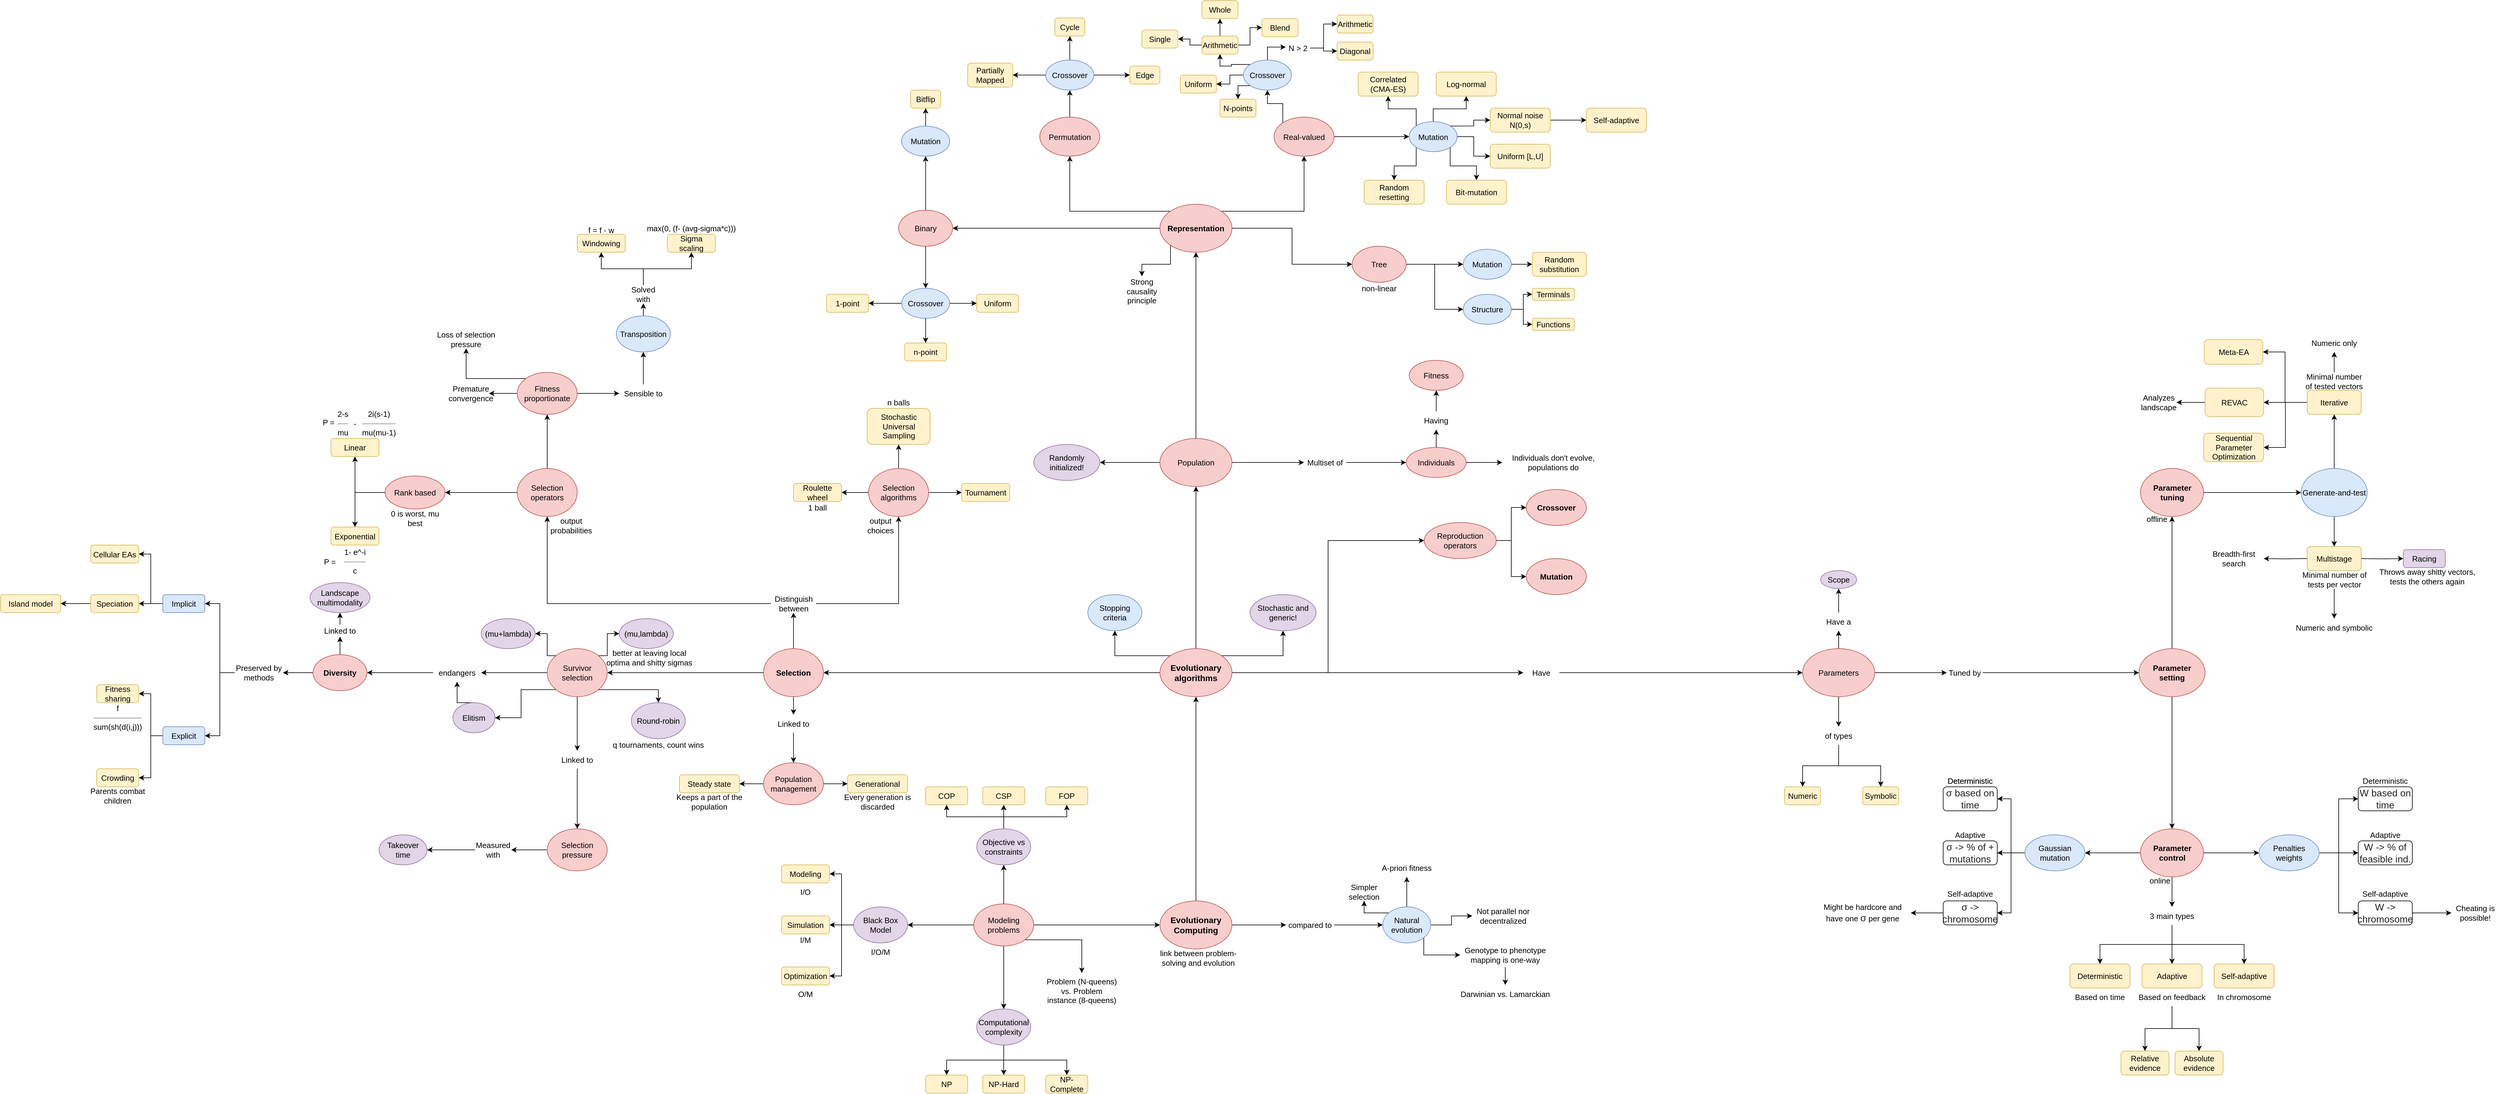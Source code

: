 <mxfile version="15.5.6" type="github">
  <diagram id="mT8CMk4CzDbYUqmRp-Hh" name="Page-1">
    <mxGraphModel dx="5043" dy="3243" grid="1" gridSize="10" guides="1" tooltips="1" connect="1" arrows="1" fold="1" page="1" pageScale="1" pageWidth="827" pageHeight="1169" math="0" shadow="0">
      <root>
        <mxCell id="0" />
        <mxCell id="1" parent="0" />
        <mxCell id="7a6nnCsG4VSltsya_3ms-5" style="edgeStyle=orthogonalEdgeStyle;rounded=0;orthogonalLoop=1;jettySize=auto;html=1;entryX=0;entryY=0.5;entryDx=0;entryDy=0;fontSize=13;" parent="1" source="7a6nnCsG4VSltsya_3ms-1" target="7a6nnCsG4VSltsya_3ms-4" edge="1">
          <mxGeometry relative="1" as="geometry" />
        </mxCell>
        <mxCell id="7a6nnCsG4VSltsya_3ms-19" style="edgeStyle=orthogonalEdgeStyle;rounded=0;orthogonalLoop=1;jettySize=auto;html=1;entryX=0.5;entryY=1;entryDx=0;entryDy=0;fontSize=13;" parent="1" source="7a6nnCsG4VSltsya_3ms-1" target="7a6nnCsG4VSltsya_3ms-18" edge="1">
          <mxGeometry relative="1" as="geometry" />
        </mxCell>
        <mxCell id="7a6nnCsG4VSltsya_3ms-1" value="Evolutionary Computing" style="ellipse;whiteSpace=wrap;html=1;fontStyle=1;fillColor=#f8cecc;strokeColor=#b85450;fontSize=14;" parent="1" vertex="1">
          <mxGeometry x="350" y="330" width="120" height="80" as="geometry" />
        </mxCell>
        <mxCell id="7a6nnCsG4VSltsya_3ms-2" value="link between problem-solving and evolution" style="text;html=1;strokeColor=none;fillColor=none;align=center;verticalAlign=middle;whiteSpace=wrap;rounded=0;fontSize=13;" parent="1" vertex="1">
          <mxGeometry x="339" y="410" width="150" height="30" as="geometry" />
        </mxCell>
        <mxCell id="7a6nnCsG4VSltsya_3ms-8" style="edgeStyle=orthogonalEdgeStyle;rounded=0;orthogonalLoop=1;jettySize=auto;html=1;fontSize=13;" parent="1" source="7a6nnCsG4VSltsya_3ms-3" target="7a6nnCsG4VSltsya_3ms-7" edge="1">
          <mxGeometry relative="1" as="geometry" />
        </mxCell>
        <mxCell id="7a6nnCsG4VSltsya_3ms-11" style="edgeStyle=orthogonalEdgeStyle;rounded=0;orthogonalLoop=1;jettySize=auto;html=1;exitX=0;exitY=0;exitDx=0;exitDy=0;entryX=0.5;entryY=1;entryDx=0;entryDy=0;fontSize=13;" parent="1" source="7a6nnCsG4VSltsya_3ms-3" target="7a6nnCsG4VSltsya_3ms-9" edge="1">
          <mxGeometry relative="1" as="geometry">
            <Array as="points">
              <mxPoint x="733" y="350" />
              <mxPoint x="690" y="350" />
            </Array>
          </mxGeometry>
        </mxCell>
        <mxCell id="7a6nnCsG4VSltsya_3ms-13" style="edgeStyle=orthogonalEdgeStyle;rounded=0;orthogonalLoop=1;jettySize=auto;html=1;exitX=1;exitY=1;exitDx=0;exitDy=0;entryX=0;entryY=0.5;entryDx=0;entryDy=0;fontSize=13;" parent="1" source="7a6nnCsG4VSltsya_3ms-3" target="7a6nnCsG4VSltsya_3ms-12" edge="1">
          <mxGeometry relative="1" as="geometry">
            <Array as="points">
              <mxPoint x="789" y="420" />
            </Array>
          </mxGeometry>
        </mxCell>
        <mxCell id="7a6nnCsG4VSltsya_3ms-17" style="edgeStyle=orthogonalEdgeStyle;rounded=0;orthogonalLoop=1;jettySize=auto;html=1;entryX=0;entryY=0.5;entryDx=0;entryDy=0;fontSize=13;" parent="1" source="7a6nnCsG4VSltsya_3ms-3" target="7a6nnCsG4VSltsya_3ms-16" edge="1">
          <mxGeometry relative="1" as="geometry" />
        </mxCell>
        <mxCell id="7a6nnCsG4VSltsya_3ms-3" value="Natural evolution" style="ellipse;whiteSpace=wrap;html=1;fontSize=13;fillColor=#dae8fc;strokeColor=#6c8ebf;" parent="1" vertex="1">
          <mxGeometry x="721" y="340" width="80" height="60" as="geometry" />
        </mxCell>
        <mxCell id="7a6nnCsG4VSltsya_3ms-6" style="edgeStyle=orthogonalEdgeStyle;rounded=0;orthogonalLoop=1;jettySize=auto;html=1;exitX=1;exitY=0.5;exitDx=0;exitDy=0;entryX=0;entryY=0.5;entryDx=0;entryDy=0;fontSize=13;" parent="1" source="7a6nnCsG4VSltsya_3ms-4" target="7a6nnCsG4VSltsya_3ms-3" edge="1">
          <mxGeometry relative="1" as="geometry" />
        </mxCell>
        <mxCell id="7a6nnCsG4VSltsya_3ms-4" value="compared to" style="text;html=1;strokeColor=none;fillColor=none;align=center;verticalAlign=middle;whiteSpace=wrap;rounded=0;fontSize=13;" parent="1" vertex="1">
          <mxGeometry x="560" y="355" width="80" height="30" as="geometry" />
        </mxCell>
        <mxCell id="7a6nnCsG4VSltsya_3ms-7" value="A-priori fitness" style="text;html=1;strokeColor=none;fillColor=none;align=center;verticalAlign=middle;whiteSpace=wrap;rounded=0;fontSize=13;" parent="1" vertex="1">
          <mxGeometry x="701" y="260" width="120" height="30" as="geometry" />
        </mxCell>
        <mxCell id="7a6nnCsG4VSltsya_3ms-9" value="Simpler selection" style="text;html=1;strokeColor=none;fillColor=none;align=center;verticalAlign=middle;whiteSpace=wrap;rounded=0;fontSize=13;" parent="1" vertex="1">
          <mxGeometry x="660" y="300" width="60" height="30" as="geometry" />
        </mxCell>
        <mxCell id="7a6nnCsG4VSltsya_3ms-15" style="edgeStyle=orthogonalEdgeStyle;rounded=0;orthogonalLoop=1;jettySize=auto;html=1;entryX=0.5;entryY=0;entryDx=0;entryDy=0;fontSize=13;" parent="1" source="7a6nnCsG4VSltsya_3ms-12" target="7a6nnCsG4VSltsya_3ms-14" edge="1">
          <mxGeometry relative="1" as="geometry" />
        </mxCell>
        <mxCell id="7a6nnCsG4VSltsya_3ms-12" value="Genotype to phenotype mapping is one-way" style="text;html=1;strokeColor=none;fillColor=none;align=center;verticalAlign=middle;whiteSpace=wrap;rounded=0;fontSize=13;" parent="1" vertex="1">
          <mxGeometry x="850" y="400" width="150" height="40" as="geometry" />
        </mxCell>
        <mxCell id="7a6nnCsG4VSltsya_3ms-14" value="Darwinian vs. Lamarckian" style="text;html=1;strokeColor=none;fillColor=none;align=center;verticalAlign=middle;whiteSpace=wrap;rounded=0;fontSize=13;" parent="1" vertex="1">
          <mxGeometry x="835" y="470" width="180" height="30" as="geometry" />
        </mxCell>
        <mxCell id="7a6nnCsG4VSltsya_3ms-16" value="Not parallel nor decentralized" style="text;html=1;strokeColor=none;fillColor=none;align=center;verticalAlign=middle;whiteSpace=wrap;rounded=0;fontSize=13;" parent="1" vertex="1">
          <mxGeometry x="870" y="340" width="103" height="30" as="geometry" />
        </mxCell>
        <mxCell id="7a6nnCsG4VSltsya_3ms-54" style="edgeStyle=orthogonalEdgeStyle;rounded=0;orthogonalLoop=1;jettySize=auto;html=1;exitX=0.5;exitY=0;exitDx=0;exitDy=0;entryX=0.5;entryY=1;entryDx=0;entryDy=0;fontSize=13;" parent="1" source="7a6nnCsG4VSltsya_3ms-18" target="7a6nnCsG4VSltsya_3ms-53" edge="1">
          <mxGeometry relative="1" as="geometry" />
        </mxCell>
        <mxCell id="7a6nnCsG4VSltsya_3ms-67" style="edgeStyle=orthogonalEdgeStyle;rounded=0;orthogonalLoop=1;jettySize=auto;html=1;entryX=0;entryY=0.5;entryDx=0;entryDy=0;fontSize=13;" parent="1" source="7a6nnCsG4VSltsya_3ms-18" target="7a6nnCsG4VSltsya_3ms-66" edge="1">
          <mxGeometry relative="1" as="geometry" />
        </mxCell>
        <mxCell id="7a6nnCsG4VSltsya_3ms-73" style="edgeStyle=orthogonalEdgeStyle;rounded=0;orthogonalLoop=1;jettySize=auto;html=1;entryX=1;entryY=0.5;entryDx=0;entryDy=0;fontSize=13;" parent="1" source="7a6nnCsG4VSltsya_3ms-18" target="7a6nnCsG4VSltsya_3ms-72" edge="1">
          <mxGeometry relative="1" as="geometry" />
        </mxCell>
        <mxCell id="7a6nnCsG4VSltsya_3ms-79" style="edgeStyle=orthogonalEdgeStyle;rounded=0;orthogonalLoop=1;jettySize=auto;html=1;exitX=0;exitY=0;exitDx=0;exitDy=0;entryX=0.5;entryY=1;entryDx=0;entryDy=0;fontSize=13;" parent="1" source="7a6nnCsG4VSltsya_3ms-18" target="7a6nnCsG4VSltsya_3ms-78" edge="1">
          <mxGeometry relative="1" as="geometry" />
        </mxCell>
        <mxCell id="7a6nnCsG4VSltsya_3ms-81" style="edgeStyle=orthogonalEdgeStyle;rounded=0;orthogonalLoop=1;jettySize=auto;html=1;exitX=1;exitY=0;exitDx=0;exitDy=0;entryX=0.5;entryY=1;entryDx=0;entryDy=0;fontSize=13;" parent="1" source="7a6nnCsG4VSltsya_3ms-18" target="7a6nnCsG4VSltsya_3ms-80" edge="1">
          <mxGeometry relative="1" as="geometry" />
        </mxCell>
        <mxCell id="Jc-gLMIbmnvu14HS_8s8-4" style="edgeStyle=orthogonalEdgeStyle;rounded=0;orthogonalLoop=1;jettySize=auto;html=1;entryX=0;entryY=0.5;entryDx=0;entryDy=0;fontSize=13;" edge="1" parent="1" source="7a6nnCsG4VSltsya_3ms-18" target="Jc-gLMIbmnvu14HS_8s8-3">
          <mxGeometry relative="1" as="geometry" />
        </mxCell>
        <mxCell id="7a6nnCsG4VSltsya_3ms-18" value="Evolutionary algorithms" style="ellipse;whiteSpace=wrap;html=1;fontStyle=1;fillColor=#f8cecc;strokeColor=#b85450;fontSize=14;" parent="1" vertex="1">
          <mxGeometry x="350" y="-90" width="120" height="80" as="geometry" />
        </mxCell>
        <mxCell id="7a6nnCsG4VSltsya_3ms-21" style="edgeStyle=orthogonalEdgeStyle;rounded=0;orthogonalLoop=1;jettySize=auto;html=1;entryX=0;entryY=0.5;entryDx=0;entryDy=0;fontSize=13;" parent="1" source="7a6nnCsG4VSltsya_3ms-20" target="7a6nnCsG4VSltsya_3ms-1" edge="1">
          <mxGeometry relative="1" as="geometry" />
        </mxCell>
        <mxCell id="7a6nnCsG4VSltsya_3ms-25" style="edgeStyle=orthogonalEdgeStyle;rounded=0;orthogonalLoop=1;jettySize=auto;html=1;entryX=0.5;entryY=0;entryDx=0;entryDy=0;fontSize=13;" parent="1" source="7a6nnCsG4VSltsya_3ms-20" target="7a6nnCsG4VSltsya_3ms-24" edge="1">
          <mxGeometry relative="1" as="geometry" />
        </mxCell>
        <mxCell id="7a6nnCsG4VSltsya_3ms-26" style="edgeStyle=orthogonalEdgeStyle;rounded=0;orthogonalLoop=1;jettySize=auto;html=1;entryX=1;entryY=0.5;entryDx=0;entryDy=0;fontSize=13;" parent="1" source="7a6nnCsG4VSltsya_3ms-20" target="7a6nnCsG4VSltsya_3ms-23" edge="1">
          <mxGeometry relative="1" as="geometry" />
        </mxCell>
        <mxCell id="7a6nnCsG4VSltsya_3ms-27" style="edgeStyle=orthogonalEdgeStyle;rounded=0;orthogonalLoop=1;jettySize=auto;html=1;entryX=0.5;entryY=1;entryDx=0;entryDy=0;fontSize=13;" parent="1" source="7a6nnCsG4VSltsya_3ms-20" target="7a6nnCsG4VSltsya_3ms-22" edge="1">
          <mxGeometry relative="1" as="geometry" />
        </mxCell>
        <mxCell id="7a6nnCsG4VSltsya_3ms-52" style="edgeStyle=orthogonalEdgeStyle;rounded=0;orthogonalLoop=1;jettySize=auto;html=1;exitX=1;exitY=1;exitDx=0;exitDy=0;entryX=0.5;entryY=0;entryDx=0;entryDy=0;fontSize=13;" parent="1" source="7a6nnCsG4VSltsya_3ms-20" target="7a6nnCsG4VSltsya_3ms-51" edge="1">
          <mxGeometry relative="1" as="geometry" />
        </mxCell>
        <mxCell id="7a6nnCsG4VSltsya_3ms-20" value="Modeling problems" style="ellipse;whiteSpace=wrap;html=1;fontSize=13;fillColor=#f8cecc;strokeColor=#b85450;" parent="1" vertex="1">
          <mxGeometry x="40" y="335" width="100" height="70" as="geometry" />
        </mxCell>
        <mxCell id="7a6nnCsG4VSltsya_3ms-42" style="edgeStyle=orthogonalEdgeStyle;rounded=0;orthogonalLoop=1;jettySize=auto;html=1;exitX=0.5;exitY=0;exitDx=0;exitDy=0;entryX=0.5;entryY=1;entryDx=0;entryDy=0;fontSize=13;" parent="1" source="7a6nnCsG4VSltsya_3ms-22" target="7a6nnCsG4VSltsya_3ms-38" edge="1">
          <mxGeometry relative="1" as="geometry" />
        </mxCell>
        <mxCell id="7a6nnCsG4VSltsya_3ms-43" style="edgeStyle=orthogonalEdgeStyle;rounded=0;orthogonalLoop=1;jettySize=auto;html=1;exitX=0.5;exitY=0;exitDx=0;exitDy=0;entryX=0.5;entryY=1;entryDx=0;entryDy=0;fontSize=13;" parent="1" source="7a6nnCsG4VSltsya_3ms-22" target="7a6nnCsG4VSltsya_3ms-40" edge="1">
          <mxGeometry relative="1" as="geometry" />
        </mxCell>
        <mxCell id="7a6nnCsG4VSltsya_3ms-44" style="edgeStyle=orthogonalEdgeStyle;rounded=0;orthogonalLoop=1;jettySize=auto;html=1;exitX=0.5;exitY=0;exitDx=0;exitDy=0;entryX=0.5;entryY=1;entryDx=0;entryDy=0;fontSize=13;" parent="1" source="7a6nnCsG4VSltsya_3ms-22" target="7a6nnCsG4VSltsya_3ms-39" edge="1">
          <mxGeometry relative="1" as="geometry" />
        </mxCell>
        <mxCell id="7a6nnCsG4VSltsya_3ms-22" value="Objective vs constraints" style="ellipse;whiteSpace=wrap;html=1;fontSize=13;fillColor=#e1d5e7;strokeColor=#9673a6;" parent="1" vertex="1">
          <mxGeometry x="45" y="210" width="90" height="60" as="geometry" />
        </mxCell>
        <mxCell id="7a6nnCsG4VSltsya_3ms-32" style="edgeStyle=orthogonalEdgeStyle;rounded=0;orthogonalLoop=1;jettySize=auto;html=1;entryX=1;entryY=0.5;entryDx=0;entryDy=0;fontSize=13;" parent="1" source="7a6nnCsG4VSltsya_3ms-23" target="7a6nnCsG4VSltsya_3ms-30" edge="1">
          <mxGeometry relative="1" as="geometry" />
        </mxCell>
        <mxCell id="7a6nnCsG4VSltsya_3ms-33" style="edgeStyle=orthogonalEdgeStyle;rounded=0;orthogonalLoop=1;jettySize=auto;html=1;entryX=1;entryY=0.5;entryDx=0;entryDy=0;fontSize=13;" parent="1" source="7a6nnCsG4VSltsya_3ms-23" target="7a6nnCsG4VSltsya_3ms-29" edge="1">
          <mxGeometry relative="1" as="geometry" />
        </mxCell>
        <mxCell id="7a6nnCsG4VSltsya_3ms-34" style="edgeStyle=orthogonalEdgeStyle;rounded=0;orthogonalLoop=1;jettySize=auto;html=1;entryX=1;entryY=0.5;entryDx=0;entryDy=0;fontSize=13;" parent="1" source="7a6nnCsG4VSltsya_3ms-23" target="7a6nnCsG4VSltsya_3ms-31" edge="1">
          <mxGeometry relative="1" as="geometry" />
        </mxCell>
        <mxCell id="7a6nnCsG4VSltsya_3ms-23" value="Black Box Model" style="ellipse;whiteSpace=wrap;html=1;fontSize=13;fillColor=#e1d5e7;strokeColor=#9673a6;" parent="1" vertex="1">
          <mxGeometry x="-160" y="340" width="90" height="60" as="geometry" />
        </mxCell>
        <mxCell id="7a6nnCsG4VSltsya_3ms-48" style="edgeStyle=orthogonalEdgeStyle;rounded=0;orthogonalLoop=1;jettySize=auto;html=1;exitX=0.5;exitY=1;exitDx=0;exitDy=0;entryX=0.5;entryY=0;entryDx=0;entryDy=0;fontSize=13;" parent="1" source="7a6nnCsG4VSltsya_3ms-24" target="7a6nnCsG4VSltsya_3ms-45" edge="1">
          <mxGeometry relative="1" as="geometry" />
        </mxCell>
        <mxCell id="7a6nnCsG4VSltsya_3ms-49" style="edgeStyle=orthogonalEdgeStyle;rounded=0;orthogonalLoop=1;jettySize=auto;html=1;exitX=0.5;exitY=1;exitDx=0;exitDy=0;entryX=0.5;entryY=0;entryDx=0;entryDy=0;fontSize=13;" parent="1" source="7a6nnCsG4VSltsya_3ms-24" target="7a6nnCsG4VSltsya_3ms-47" edge="1">
          <mxGeometry relative="1" as="geometry" />
        </mxCell>
        <mxCell id="7a6nnCsG4VSltsya_3ms-50" style="edgeStyle=orthogonalEdgeStyle;rounded=0;orthogonalLoop=1;jettySize=auto;html=1;exitX=0.5;exitY=1;exitDx=0;exitDy=0;entryX=0.5;entryY=0;entryDx=0;entryDy=0;fontSize=13;" parent="1" source="7a6nnCsG4VSltsya_3ms-24" target="7a6nnCsG4VSltsya_3ms-46" edge="1">
          <mxGeometry relative="1" as="geometry" />
        </mxCell>
        <mxCell id="7a6nnCsG4VSltsya_3ms-24" value="Computational complexity" style="ellipse;whiteSpace=wrap;html=1;fontSize=13;fillColor=#e1d5e7;strokeColor=#9673a6;" parent="1" vertex="1">
          <mxGeometry x="45" y="510" width="90" height="60" as="geometry" />
        </mxCell>
        <mxCell id="7a6nnCsG4VSltsya_3ms-28" value="I/O/M" style="text;html=1;strokeColor=none;fillColor=none;align=center;verticalAlign=middle;whiteSpace=wrap;rounded=0;fontSize=13;" parent="1" vertex="1">
          <mxGeometry x="-145" y="400" width="60" height="30" as="geometry" />
        </mxCell>
        <mxCell id="7a6nnCsG4VSltsya_3ms-29" value="Modeling" style="rounded=1;whiteSpace=wrap;html=1;fontSize=13;fillColor=#fff2cc;strokeColor=#d6b656;" parent="1" vertex="1">
          <mxGeometry x="-280" y="270" width="80" height="30" as="geometry" />
        </mxCell>
        <mxCell id="7a6nnCsG4VSltsya_3ms-30" value="Simulation" style="rounded=1;whiteSpace=wrap;html=1;fontSize=13;fillColor=#fff2cc;strokeColor=#d6b656;" parent="1" vertex="1">
          <mxGeometry x="-280" y="355" width="80" height="30" as="geometry" />
        </mxCell>
        <mxCell id="7a6nnCsG4VSltsya_3ms-31" value="Optimization" style="rounded=1;whiteSpace=wrap;html=1;fontSize=13;fillColor=#fff2cc;strokeColor=#d6b656;" parent="1" vertex="1">
          <mxGeometry x="-280" y="440" width="80" height="30" as="geometry" />
        </mxCell>
        <mxCell id="7a6nnCsG4VSltsya_3ms-35" value="I/O" style="text;html=1;strokeColor=none;fillColor=none;align=center;verticalAlign=middle;whiteSpace=wrap;rounded=0;fontSize=13;" parent="1" vertex="1">
          <mxGeometry x="-270" y="300" width="60" height="30" as="geometry" />
        </mxCell>
        <mxCell id="7a6nnCsG4VSltsya_3ms-36" value="I/M" style="text;html=1;strokeColor=none;fillColor=none;align=center;verticalAlign=middle;whiteSpace=wrap;rounded=0;fontSize=13;" parent="1" vertex="1">
          <mxGeometry x="-270" y="380" width="60" height="30" as="geometry" />
        </mxCell>
        <mxCell id="7a6nnCsG4VSltsya_3ms-37" value="O/M" style="text;html=1;strokeColor=none;fillColor=none;align=center;verticalAlign=middle;whiteSpace=wrap;rounded=0;fontSize=13;" parent="1" vertex="1">
          <mxGeometry x="-270" y="470" width="60" height="30" as="geometry" />
        </mxCell>
        <mxCell id="7a6nnCsG4VSltsya_3ms-38" value="COP" style="rounded=1;whiteSpace=wrap;html=1;fontSize=13;fillColor=#fff2cc;strokeColor=#d6b656;" parent="1" vertex="1">
          <mxGeometry x="-40" y="140" width="70" height="30" as="geometry" />
        </mxCell>
        <mxCell id="7a6nnCsG4VSltsya_3ms-39" value="CSP" style="rounded=1;whiteSpace=wrap;html=1;fontSize=13;fillColor=#fff2cc;strokeColor=#d6b656;" parent="1" vertex="1">
          <mxGeometry x="55" y="140" width="70" height="30" as="geometry" />
        </mxCell>
        <mxCell id="7a6nnCsG4VSltsya_3ms-40" value="FOP" style="rounded=1;whiteSpace=wrap;html=1;fontSize=13;fillColor=#fff2cc;strokeColor=#d6b656;" parent="1" vertex="1">
          <mxGeometry x="160" y="140" width="70" height="30" as="geometry" />
        </mxCell>
        <mxCell id="7a6nnCsG4VSltsya_3ms-45" value="NP" style="rounded=1;whiteSpace=wrap;html=1;fontSize=13;fillColor=#fff2cc;strokeColor=#d6b656;" parent="1" vertex="1">
          <mxGeometry x="-40" y="620" width="70" height="30" as="geometry" />
        </mxCell>
        <mxCell id="7a6nnCsG4VSltsya_3ms-46" value="NP-Hard" style="rounded=1;whiteSpace=wrap;html=1;fontSize=13;fillColor=#fff2cc;strokeColor=#d6b656;" parent="1" vertex="1">
          <mxGeometry x="55" y="620" width="70" height="30" as="geometry" />
        </mxCell>
        <mxCell id="7a6nnCsG4VSltsya_3ms-47" value="NP-Complete" style="rounded=1;whiteSpace=wrap;html=1;fontSize=13;fillColor=#fff2cc;strokeColor=#d6b656;" parent="1" vertex="1">
          <mxGeometry x="160" y="620" width="70" height="30" as="geometry" />
        </mxCell>
        <mxCell id="7a6nnCsG4VSltsya_3ms-51" value="Problem (N-queens) vs. Problem instance (8-queens)" style="text;html=1;strokeColor=none;fillColor=none;align=center;verticalAlign=middle;whiteSpace=wrap;rounded=0;fontSize=13;" parent="1" vertex="1">
          <mxGeometry x="160" y="450" width="120" height="60" as="geometry" />
        </mxCell>
        <mxCell id="7a6nnCsG4VSltsya_3ms-57" style="edgeStyle=orthogonalEdgeStyle;rounded=0;orthogonalLoop=1;jettySize=auto;html=1;entryX=0;entryY=0.5;entryDx=0;entryDy=0;fontSize=13;" parent="1" source="7a6nnCsG4VSltsya_3ms-53" target="7a6nnCsG4VSltsya_3ms-55" edge="1">
          <mxGeometry relative="1" as="geometry" />
        </mxCell>
        <mxCell id="7a6nnCsG4VSltsya_3ms-83" style="edgeStyle=orthogonalEdgeStyle;rounded=0;orthogonalLoop=1;jettySize=auto;html=1;entryX=1;entryY=0.5;entryDx=0;entryDy=0;fontSize=13;" parent="1" source="7a6nnCsG4VSltsya_3ms-53" target="7a6nnCsG4VSltsya_3ms-82" edge="1">
          <mxGeometry relative="1" as="geometry" />
        </mxCell>
        <mxCell id="7a6nnCsG4VSltsya_3ms-85" style="edgeStyle=orthogonalEdgeStyle;rounded=0;orthogonalLoop=1;jettySize=auto;html=1;entryX=0.5;entryY=1;entryDx=0;entryDy=0;fontSize=13;" parent="1" source="7a6nnCsG4VSltsya_3ms-53" target="7a6nnCsG4VSltsya_3ms-84" edge="1">
          <mxGeometry relative="1" as="geometry" />
        </mxCell>
        <mxCell id="7a6nnCsG4VSltsya_3ms-53" value="Population" style="ellipse;whiteSpace=wrap;html=1;fontSize=13;fillColor=#f8cecc;strokeColor=#b85450;" parent="1" vertex="1">
          <mxGeometry x="350" y="-440" width="120" height="80" as="geometry" />
        </mxCell>
        <mxCell id="7a6nnCsG4VSltsya_3ms-58" style="edgeStyle=orthogonalEdgeStyle;rounded=0;orthogonalLoop=1;jettySize=auto;html=1;entryX=0;entryY=0.5;entryDx=0;entryDy=0;fontSize=13;" parent="1" source="7a6nnCsG4VSltsya_3ms-55" target="7a6nnCsG4VSltsya_3ms-56" edge="1">
          <mxGeometry relative="1" as="geometry" />
        </mxCell>
        <mxCell id="7a6nnCsG4VSltsya_3ms-55" value="Multiset of" style="text;html=1;strokeColor=none;fillColor=none;align=center;verticalAlign=middle;whiteSpace=wrap;rounded=0;fontSize=13;" parent="1" vertex="1">
          <mxGeometry x="590" y="-415" width="70" height="30" as="geometry" />
        </mxCell>
        <mxCell id="7a6nnCsG4VSltsya_3ms-62" style="edgeStyle=orthogonalEdgeStyle;rounded=0;orthogonalLoop=1;jettySize=auto;html=1;entryX=0.5;entryY=1;entryDx=0;entryDy=0;fontSize=13;" parent="1" source="7a6nnCsG4VSltsya_3ms-56" target="7a6nnCsG4VSltsya_3ms-61" edge="1">
          <mxGeometry relative="1" as="geometry" />
        </mxCell>
        <mxCell id="7a6nnCsG4VSltsya_3ms-65" style="edgeStyle=orthogonalEdgeStyle;rounded=0;orthogonalLoop=1;jettySize=auto;html=1;entryX=0;entryY=0.5;entryDx=0;entryDy=0;fontSize=13;" parent="1" source="7a6nnCsG4VSltsya_3ms-56" target="7a6nnCsG4VSltsya_3ms-64" edge="1">
          <mxGeometry relative="1" as="geometry" />
        </mxCell>
        <mxCell id="7a6nnCsG4VSltsya_3ms-56" value="Individuals" style="ellipse;whiteSpace=wrap;html=1;fontSize=13;fillColor=#f8cecc;strokeColor=#b85450;" parent="1" vertex="1">
          <mxGeometry x="760" y="-425" width="100" height="50" as="geometry" />
        </mxCell>
        <mxCell id="7a6nnCsG4VSltsya_3ms-59" value="Fitness" style="ellipse;whiteSpace=wrap;html=1;fontSize=13;fillColor=#f8cecc;strokeColor=#b85450;" parent="1" vertex="1">
          <mxGeometry x="765" y="-570" width="90" height="50" as="geometry" />
        </mxCell>
        <mxCell id="7a6nnCsG4VSltsya_3ms-63" style="edgeStyle=orthogonalEdgeStyle;rounded=0;orthogonalLoop=1;jettySize=auto;html=1;exitX=0.5;exitY=0;exitDx=0;exitDy=0;entryX=0.5;entryY=1;entryDx=0;entryDy=0;fontSize=13;" parent="1" source="7a6nnCsG4VSltsya_3ms-61" target="7a6nnCsG4VSltsya_3ms-59" edge="1">
          <mxGeometry relative="1" as="geometry" />
        </mxCell>
        <mxCell id="7a6nnCsG4VSltsya_3ms-61" value="Having" style="text;html=1;strokeColor=none;fillColor=none;align=center;verticalAlign=middle;whiteSpace=wrap;rounded=0;fontSize=13;" parent="1" vertex="1">
          <mxGeometry x="780" y="-485" width="60" height="30" as="geometry" />
        </mxCell>
        <mxCell id="7a6nnCsG4VSltsya_3ms-64" value="Individuals don&#39;t evolve, populations do" style="text;html=1;strokeColor=none;fillColor=none;align=center;verticalAlign=middle;whiteSpace=wrap;rounded=0;fontSize=13;" parent="1" vertex="1">
          <mxGeometry x="920" y="-415" width="170" height="30" as="geometry" />
        </mxCell>
        <mxCell id="7a6nnCsG4VSltsya_3ms-70" style="edgeStyle=orthogonalEdgeStyle;rounded=0;orthogonalLoop=1;jettySize=auto;html=1;entryX=0;entryY=0.5;entryDx=0;entryDy=0;fontSize=13;" parent="1" source="7a6nnCsG4VSltsya_3ms-66" target="7a6nnCsG4VSltsya_3ms-68" edge="1">
          <mxGeometry relative="1" as="geometry" />
        </mxCell>
        <mxCell id="7a6nnCsG4VSltsya_3ms-71" style="edgeStyle=orthogonalEdgeStyle;rounded=0;orthogonalLoop=1;jettySize=auto;html=1;entryX=0;entryY=0.5;entryDx=0;entryDy=0;fontSize=13;" parent="1" source="7a6nnCsG4VSltsya_3ms-66" target="7a6nnCsG4VSltsya_3ms-69" edge="1">
          <mxGeometry relative="1" as="geometry" />
        </mxCell>
        <mxCell id="7a6nnCsG4VSltsya_3ms-66" value="Reproduction operators" style="ellipse;whiteSpace=wrap;html=1;fontSize=13;fillColor=#f8cecc;strokeColor=#b85450;" parent="1" vertex="1">
          <mxGeometry x="790" y="-300" width="120" height="60" as="geometry" />
        </mxCell>
        <mxCell id="7a6nnCsG4VSltsya_3ms-68" value="Crossover" style="ellipse;whiteSpace=wrap;html=1;fontSize=13;fontStyle=1;fillColor=#f8cecc;strokeColor=#b85450;" parent="1" vertex="1">
          <mxGeometry x="960" y="-355" width="100" height="60" as="geometry" />
        </mxCell>
        <mxCell id="7a6nnCsG4VSltsya_3ms-69" value="Mutation" style="ellipse;whiteSpace=wrap;html=1;fontSize=13;fontStyle=1;fillColor=#f8cecc;strokeColor=#b85450;" parent="1" vertex="1">
          <mxGeometry x="960" y="-240" width="100" height="60" as="geometry" />
        </mxCell>
        <mxCell id="7a6nnCsG4VSltsya_3ms-77" style="edgeStyle=orthogonalEdgeStyle;rounded=0;orthogonalLoop=1;jettySize=auto;html=1;entryX=1;entryY=0.5;entryDx=0;entryDy=0;fontSize=13;" parent="1" source="7a6nnCsG4VSltsya_3ms-72" target="7a6nnCsG4VSltsya_3ms-74" edge="1">
          <mxGeometry relative="1" as="geometry" />
        </mxCell>
        <mxCell id="TnbIDyFtAxm0MyTFOeCw-17" style="edgeStyle=orthogonalEdgeStyle;rounded=0;orthogonalLoop=1;jettySize=auto;html=1;entryX=0.5;entryY=1;entryDx=0;entryDy=0;fontSize=13;" parent="1" source="7a6nnCsG4VSltsya_3ms-72" target="TnbIDyFtAxm0MyTFOeCw-14" edge="1">
          <mxGeometry relative="1" as="geometry" />
        </mxCell>
        <mxCell id="TnbIDyFtAxm0MyTFOeCw-114" style="edgeStyle=orthogonalEdgeStyle;rounded=0;orthogonalLoop=1;jettySize=auto;html=1;entryX=0.5;entryY=0;entryDx=0;entryDy=0;fontSize=13;" parent="1" source="7a6nnCsG4VSltsya_3ms-72" target="TnbIDyFtAxm0MyTFOeCw-113" edge="1">
          <mxGeometry relative="1" as="geometry" />
        </mxCell>
        <mxCell id="7a6nnCsG4VSltsya_3ms-72" value="Selection" style="ellipse;whiteSpace=wrap;html=1;fontSize=13;fontStyle=1;fillColor=#f8cecc;strokeColor=#b85450;" parent="1" vertex="1">
          <mxGeometry x="-310" y="-90" width="100" height="80" as="geometry" />
        </mxCell>
        <mxCell id="TnbIDyFtAxm0MyTFOeCw-66" style="edgeStyle=orthogonalEdgeStyle;rounded=0;orthogonalLoop=1;jettySize=auto;html=1;entryX=1;entryY=0.5;entryDx=0;entryDy=0;fontSize=13;" parent="1" source="7a6nnCsG4VSltsya_3ms-74" target="TnbIDyFtAxm0MyTFOeCw-64" edge="1">
          <mxGeometry relative="1" as="geometry" />
        </mxCell>
        <mxCell id="TnbIDyFtAxm0MyTFOeCw-94" style="edgeStyle=orthogonalEdgeStyle;rounded=0;orthogonalLoop=1;jettySize=auto;html=1;exitX=0.5;exitY=1;exitDx=0;exitDy=0;entryX=0.5;entryY=0;entryDx=0;entryDy=0;fontSize=13;" parent="1" source="7a6nnCsG4VSltsya_3ms-74" target="TnbIDyFtAxm0MyTFOeCw-93" edge="1">
          <mxGeometry relative="1" as="geometry" />
        </mxCell>
        <mxCell id="TnbIDyFtAxm0MyTFOeCw-102" style="edgeStyle=orthogonalEdgeStyle;rounded=0;orthogonalLoop=1;jettySize=auto;html=1;exitX=0;exitY=1;exitDx=0;exitDy=0;entryX=1;entryY=0.5;entryDx=0;entryDy=0;fontSize=13;" parent="1" source="7a6nnCsG4VSltsya_3ms-74" target="TnbIDyFtAxm0MyTFOeCw-101" edge="1">
          <mxGeometry relative="1" as="geometry" />
        </mxCell>
        <mxCell id="TnbIDyFtAxm0MyTFOeCw-105" style="edgeStyle=orthogonalEdgeStyle;rounded=0;orthogonalLoop=1;jettySize=auto;html=1;exitX=1;exitY=1;exitDx=0;exitDy=0;entryX=0.5;entryY=0;entryDx=0;entryDy=0;fontSize=13;" parent="1" source="7a6nnCsG4VSltsya_3ms-74" target="TnbIDyFtAxm0MyTFOeCw-104" edge="1">
          <mxGeometry relative="1" as="geometry" />
        </mxCell>
        <mxCell id="TnbIDyFtAxm0MyTFOeCw-108" style="edgeStyle=orthogonalEdgeStyle;rounded=0;orthogonalLoop=1;jettySize=auto;html=1;exitX=0;exitY=0;exitDx=0;exitDy=0;entryX=1;entryY=0.5;entryDx=0;entryDy=0;fontSize=13;" parent="1" source="7a6nnCsG4VSltsya_3ms-74" target="TnbIDyFtAxm0MyTFOeCw-107" edge="1">
          <mxGeometry relative="1" as="geometry">
            <Array as="points">
              <mxPoint x="-670" y="-78" />
              <mxPoint x="-670" y="-115" />
            </Array>
          </mxGeometry>
        </mxCell>
        <mxCell id="TnbIDyFtAxm0MyTFOeCw-110" style="edgeStyle=orthogonalEdgeStyle;rounded=0;orthogonalLoop=1;jettySize=auto;html=1;exitX=1;exitY=0;exitDx=0;exitDy=0;entryX=0;entryY=0.5;entryDx=0;entryDy=0;fontSize=13;" parent="1" source="7a6nnCsG4VSltsya_3ms-74" target="TnbIDyFtAxm0MyTFOeCw-109" edge="1">
          <mxGeometry relative="1" as="geometry">
            <Array as="points">
              <mxPoint x="-570" y="-78" />
              <mxPoint x="-570" y="-115" />
            </Array>
          </mxGeometry>
        </mxCell>
        <mxCell id="7a6nnCsG4VSltsya_3ms-74" value="Survivor selection" style="ellipse;whiteSpace=wrap;html=1;fontSize=13;fillColor=#f8cecc;strokeColor=#b85450;" parent="1" vertex="1">
          <mxGeometry x="-670" y="-90" width="100" height="80" as="geometry" />
        </mxCell>
        <mxCell id="7a6nnCsG4VSltsya_3ms-78" value="Stopping criteria" style="ellipse;whiteSpace=wrap;html=1;fontSize=13;fillColor=#dae8fc;strokeColor=#6c8ebf;" parent="1" vertex="1">
          <mxGeometry x="230" y="-180" width="90" height="60" as="geometry" />
        </mxCell>
        <mxCell id="7a6nnCsG4VSltsya_3ms-80" value="Stochastic and generic!" style="ellipse;whiteSpace=wrap;html=1;fontSize=13;fillColor=#e1d5e7;strokeColor=#9673a6;" parent="1" vertex="1">
          <mxGeometry x="500" y="-180" width="110" height="60" as="geometry" />
        </mxCell>
        <mxCell id="7a6nnCsG4VSltsya_3ms-82" value="Randomly initialized!" style="ellipse;whiteSpace=wrap;html=1;fontSize=13;fillColor=#e1d5e7;strokeColor=#9673a6;" parent="1" vertex="1">
          <mxGeometry x="140" y="-430" width="110" height="60" as="geometry" />
        </mxCell>
        <mxCell id="7a6nnCsG4VSltsya_3ms-87" style="edgeStyle=orthogonalEdgeStyle;rounded=0;orthogonalLoop=1;jettySize=auto;html=1;entryX=1;entryY=0.5;entryDx=0;entryDy=0;fontSize=13;" parent="1" source="7a6nnCsG4VSltsya_3ms-84" target="7a6nnCsG4VSltsya_3ms-86" edge="1">
          <mxGeometry relative="1" as="geometry" />
        </mxCell>
        <mxCell id="7a6nnCsG4VSltsya_3ms-101" style="edgeStyle=orthogonalEdgeStyle;rounded=0;orthogonalLoop=1;jettySize=auto;html=1;exitX=0;exitY=0;exitDx=0;exitDy=0;entryX=0.5;entryY=1;entryDx=0;entryDy=0;fontSize=13;" parent="1" source="7a6nnCsG4VSltsya_3ms-84" target="7a6nnCsG4VSltsya_3ms-100" edge="1">
          <mxGeometry relative="1" as="geometry" />
        </mxCell>
        <mxCell id="7a6nnCsG4VSltsya_3ms-111" style="edgeStyle=orthogonalEdgeStyle;rounded=0;orthogonalLoop=1;jettySize=auto;html=1;exitX=0;exitY=1;exitDx=0;exitDy=0;entryX=0.5;entryY=0;entryDx=0;entryDy=0;fontSize=13;" parent="1" source="7a6nnCsG4VSltsya_3ms-84" target="7a6nnCsG4VSltsya_3ms-110" edge="1">
          <mxGeometry relative="1" as="geometry" />
        </mxCell>
        <mxCell id="7a6nnCsG4VSltsya_3ms-113" style="edgeStyle=orthogonalEdgeStyle;rounded=0;orthogonalLoop=1;jettySize=auto;html=1;exitX=1;exitY=0;exitDx=0;exitDy=0;entryX=0.5;entryY=1;entryDx=0;entryDy=0;fontSize=13;" parent="1" source="7a6nnCsG4VSltsya_3ms-84" target="7a6nnCsG4VSltsya_3ms-112" edge="1">
          <mxGeometry relative="1" as="geometry" />
        </mxCell>
        <mxCell id="TnbIDyFtAxm0MyTFOeCw-2" style="edgeStyle=orthogonalEdgeStyle;rounded=0;orthogonalLoop=1;jettySize=auto;html=1;exitX=1;exitY=0.5;exitDx=0;exitDy=0;entryX=0;entryY=0.5;entryDx=0;entryDy=0;fontSize=13;" parent="1" source="7a6nnCsG4VSltsya_3ms-84" target="TnbIDyFtAxm0MyTFOeCw-1" edge="1">
          <mxGeometry relative="1" as="geometry" />
        </mxCell>
        <mxCell id="7a6nnCsG4VSltsya_3ms-84" value="Representation" style="ellipse;whiteSpace=wrap;html=1;fontSize=13;fillColor=#f8cecc;strokeColor=#b85450;fontStyle=1" parent="1" vertex="1">
          <mxGeometry x="350" y="-830" width="120" height="80" as="geometry" />
        </mxCell>
        <mxCell id="7a6nnCsG4VSltsya_3ms-89" style="edgeStyle=orthogonalEdgeStyle;rounded=0;orthogonalLoop=1;jettySize=auto;html=1;entryX=0.5;entryY=0;entryDx=0;entryDy=0;fontSize=13;" parent="1" source="7a6nnCsG4VSltsya_3ms-86" target="7a6nnCsG4VSltsya_3ms-88" edge="1">
          <mxGeometry relative="1" as="geometry" />
        </mxCell>
        <mxCell id="7a6nnCsG4VSltsya_3ms-91" style="edgeStyle=orthogonalEdgeStyle;rounded=0;orthogonalLoop=1;jettySize=auto;html=1;entryX=0.5;entryY=1;entryDx=0;entryDy=0;fontSize=13;" parent="1" source="7a6nnCsG4VSltsya_3ms-86" target="7a6nnCsG4VSltsya_3ms-90" edge="1">
          <mxGeometry relative="1" as="geometry" />
        </mxCell>
        <mxCell id="7a6nnCsG4VSltsya_3ms-86" value="Binary" style="ellipse;whiteSpace=wrap;html=1;fontSize=13;fillColor=#f8cecc;strokeColor=#b85450;" parent="1" vertex="1">
          <mxGeometry x="-85" y="-820" width="90" height="60" as="geometry" />
        </mxCell>
        <mxCell id="7a6nnCsG4VSltsya_3ms-96" style="edgeStyle=orthogonalEdgeStyle;rounded=0;orthogonalLoop=1;jettySize=auto;html=1;entryX=1;entryY=0.5;entryDx=0;entryDy=0;fontSize=13;" parent="1" source="7a6nnCsG4VSltsya_3ms-88" target="7a6nnCsG4VSltsya_3ms-94" edge="1">
          <mxGeometry relative="1" as="geometry" />
        </mxCell>
        <mxCell id="7a6nnCsG4VSltsya_3ms-97" style="edgeStyle=orthogonalEdgeStyle;rounded=0;orthogonalLoop=1;jettySize=auto;html=1;exitX=0.5;exitY=1;exitDx=0;exitDy=0;fontSize=13;" parent="1" source="7a6nnCsG4VSltsya_3ms-88" target="7a6nnCsG4VSltsya_3ms-95" edge="1">
          <mxGeometry relative="1" as="geometry" />
        </mxCell>
        <mxCell id="7a6nnCsG4VSltsya_3ms-99" style="edgeStyle=orthogonalEdgeStyle;rounded=0;orthogonalLoop=1;jettySize=auto;html=1;entryX=0;entryY=0.5;entryDx=0;entryDy=0;fontSize=13;" parent="1" source="7a6nnCsG4VSltsya_3ms-88" target="7a6nnCsG4VSltsya_3ms-98" edge="1">
          <mxGeometry relative="1" as="geometry" />
        </mxCell>
        <mxCell id="7a6nnCsG4VSltsya_3ms-88" value="Crossover" style="ellipse;whiteSpace=wrap;html=1;fontSize=13;fillColor=#dae8fc;strokeColor=#6c8ebf;" parent="1" vertex="1">
          <mxGeometry x="-80" y="-690" width="80" height="50" as="geometry" />
        </mxCell>
        <mxCell id="7a6nnCsG4VSltsya_3ms-93" style="edgeStyle=orthogonalEdgeStyle;rounded=0;orthogonalLoop=1;jettySize=auto;html=1;entryX=0.5;entryY=1;entryDx=0;entryDy=0;fontSize=13;" parent="1" source="7a6nnCsG4VSltsya_3ms-90" target="7a6nnCsG4VSltsya_3ms-92" edge="1">
          <mxGeometry relative="1" as="geometry" />
        </mxCell>
        <mxCell id="7a6nnCsG4VSltsya_3ms-90" value="Mutation" style="ellipse;whiteSpace=wrap;html=1;fontSize=13;fillColor=#dae8fc;strokeColor=#6c8ebf;" parent="1" vertex="1">
          <mxGeometry x="-80" y="-960" width="80" height="50" as="geometry" />
        </mxCell>
        <mxCell id="7a6nnCsG4VSltsya_3ms-92" value="Bitflip" style="rounded=1;whiteSpace=wrap;html=1;fontSize=13;fillColor=#fff2cc;strokeColor=#d6b656;" parent="1" vertex="1">
          <mxGeometry x="-65" y="-1020" width="50" height="30" as="geometry" />
        </mxCell>
        <mxCell id="7a6nnCsG4VSltsya_3ms-94" value="1-point" style="rounded=1;whiteSpace=wrap;html=1;fontSize=13;fillColor=#fff2cc;strokeColor=#d6b656;" parent="1" vertex="1">
          <mxGeometry x="-205" y="-680" width="70" height="30" as="geometry" />
        </mxCell>
        <mxCell id="7a6nnCsG4VSltsya_3ms-95" value="n-point" style="rounded=1;whiteSpace=wrap;html=1;fontSize=13;fillColor=#fff2cc;strokeColor=#d6b656;" parent="1" vertex="1">
          <mxGeometry x="-75" y="-599" width="70" height="30" as="geometry" />
        </mxCell>
        <mxCell id="7a6nnCsG4VSltsya_3ms-98" value="Uniform" style="rounded=1;whiteSpace=wrap;html=1;fontSize=13;fillColor=#fff2cc;strokeColor=#d6b656;" parent="1" vertex="1">
          <mxGeometry x="45" y="-680" width="70" height="30" as="geometry" />
        </mxCell>
        <mxCell id="7a6nnCsG4VSltsya_3ms-103" style="edgeStyle=orthogonalEdgeStyle;rounded=0;orthogonalLoop=1;jettySize=auto;html=1;entryX=0.5;entryY=1;entryDx=0;entryDy=0;fontSize=13;" parent="1" source="7a6nnCsG4VSltsya_3ms-100" target="7a6nnCsG4VSltsya_3ms-102" edge="1">
          <mxGeometry relative="1" as="geometry" />
        </mxCell>
        <mxCell id="7a6nnCsG4VSltsya_3ms-100" value="Permutation" style="ellipse;whiteSpace=wrap;html=1;fontSize=13;fillColor=#f8cecc;strokeColor=#b85450;" parent="1" vertex="1">
          <mxGeometry x="150" y="-975" width="100" height="65" as="geometry" />
        </mxCell>
        <mxCell id="7a6nnCsG4VSltsya_3ms-106" style="edgeStyle=orthogonalEdgeStyle;rounded=0;orthogonalLoop=1;jettySize=auto;html=1;entryX=1;entryY=0.5;entryDx=0;entryDy=0;fontSize=13;" parent="1" source="7a6nnCsG4VSltsya_3ms-102" target="7a6nnCsG4VSltsya_3ms-105" edge="1">
          <mxGeometry relative="1" as="geometry" />
        </mxCell>
        <mxCell id="7a6nnCsG4VSltsya_3ms-107" style="edgeStyle=orthogonalEdgeStyle;rounded=0;orthogonalLoop=1;jettySize=auto;html=1;entryX=0.5;entryY=1;entryDx=0;entryDy=0;fontSize=13;" parent="1" source="7a6nnCsG4VSltsya_3ms-102" target="7a6nnCsG4VSltsya_3ms-104" edge="1">
          <mxGeometry relative="1" as="geometry" />
        </mxCell>
        <mxCell id="7a6nnCsG4VSltsya_3ms-109" style="edgeStyle=orthogonalEdgeStyle;rounded=0;orthogonalLoop=1;jettySize=auto;html=1;entryX=0;entryY=0.5;entryDx=0;entryDy=0;fontSize=13;" parent="1" source="7a6nnCsG4VSltsya_3ms-102" target="7a6nnCsG4VSltsya_3ms-108" edge="1">
          <mxGeometry relative="1" as="geometry" />
        </mxCell>
        <mxCell id="7a6nnCsG4VSltsya_3ms-102" value="Crossover" style="ellipse;whiteSpace=wrap;html=1;fontSize=13;fillColor=#dae8fc;strokeColor=#6c8ebf;" parent="1" vertex="1">
          <mxGeometry x="160" y="-1070" width="80" height="50" as="geometry" />
        </mxCell>
        <mxCell id="7a6nnCsG4VSltsya_3ms-104" value="Cycle" style="rounded=1;whiteSpace=wrap;html=1;fontSize=13;fillColor=#fff2cc;strokeColor=#d6b656;" parent="1" vertex="1">
          <mxGeometry x="175" y="-1140" width="50" height="30" as="geometry" />
        </mxCell>
        <mxCell id="7a6nnCsG4VSltsya_3ms-105" value="Partially Mapped" style="rounded=1;whiteSpace=wrap;html=1;fontSize=13;fillColor=#fff2cc;strokeColor=#d6b656;" parent="1" vertex="1">
          <mxGeometry x="30" y="-1065" width="75" height="40" as="geometry" />
        </mxCell>
        <mxCell id="7a6nnCsG4VSltsya_3ms-108" value="Edge" style="rounded=1;whiteSpace=wrap;html=1;fontSize=13;fillColor=#fff2cc;strokeColor=#d6b656;" parent="1" vertex="1">
          <mxGeometry x="300" y="-1060" width="50" height="30" as="geometry" />
        </mxCell>
        <mxCell id="7a6nnCsG4VSltsya_3ms-110" value="Strong causality principle" style="text;html=1;strokeColor=none;fillColor=none;align=center;verticalAlign=middle;whiteSpace=wrap;rounded=0;fontSize=13;" parent="1" vertex="1">
          <mxGeometry x="290" y="-710" width="60" height="50" as="geometry" />
        </mxCell>
        <mxCell id="7a6nnCsG4VSltsya_3ms-115" style="edgeStyle=orthogonalEdgeStyle;rounded=0;orthogonalLoop=1;jettySize=auto;html=1;entryX=0;entryY=0.5;entryDx=0;entryDy=0;fontSize=13;" parent="1" source="7a6nnCsG4VSltsya_3ms-112" target="7a6nnCsG4VSltsya_3ms-114" edge="1">
          <mxGeometry relative="1" as="geometry" />
        </mxCell>
        <mxCell id="7a6nnCsG4VSltsya_3ms-131" style="edgeStyle=orthogonalEdgeStyle;rounded=0;orthogonalLoop=1;jettySize=auto;html=1;exitX=0;exitY=0;exitDx=0;exitDy=0;entryX=0.5;entryY=1;entryDx=0;entryDy=0;fontSize=13;" parent="1" source="7a6nnCsG4VSltsya_3ms-112" target="7a6nnCsG4VSltsya_3ms-116" edge="1">
          <mxGeometry relative="1" as="geometry" />
        </mxCell>
        <mxCell id="7a6nnCsG4VSltsya_3ms-112" value="Real-valued" style="ellipse;whiteSpace=wrap;html=1;fontSize=13;fillColor=#f8cecc;strokeColor=#b85450;" parent="1" vertex="1">
          <mxGeometry x="540" y="-975" width="100" height="65" as="geometry" />
        </mxCell>
        <mxCell id="7a6nnCsG4VSltsya_3ms-118" style="edgeStyle=orthogonalEdgeStyle;rounded=0;orthogonalLoop=1;jettySize=auto;html=1;exitX=0;exitY=1;exitDx=0;exitDy=0;entryX=0.5;entryY=0;entryDx=0;entryDy=0;fontSize=13;" parent="1" source="7a6nnCsG4VSltsya_3ms-114" target="7a6nnCsG4VSltsya_3ms-117" edge="1">
          <mxGeometry relative="1" as="geometry" />
        </mxCell>
        <mxCell id="7a6nnCsG4VSltsya_3ms-126" style="edgeStyle=orthogonalEdgeStyle;rounded=0;orthogonalLoop=1;jettySize=auto;html=1;exitX=0;exitY=0;exitDx=0;exitDy=0;entryX=0.5;entryY=1;entryDx=0;entryDy=0;fontSize=13;" parent="1" source="7a6nnCsG4VSltsya_3ms-114" target="7a6nnCsG4VSltsya_3ms-125" edge="1">
          <mxGeometry relative="1" as="geometry" />
        </mxCell>
        <mxCell id="7a6nnCsG4VSltsya_3ms-127" style="edgeStyle=orthogonalEdgeStyle;rounded=0;orthogonalLoop=1;jettySize=auto;html=1;exitX=0.5;exitY=0;exitDx=0;exitDy=0;entryX=0.5;entryY=1;entryDx=0;entryDy=0;fontSize=13;" parent="1" source="7a6nnCsG4VSltsya_3ms-114" target="7a6nnCsG4VSltsya_3ms-124" edge="1">
          <mxGeometry relative="1" as="geometry" />
        </mxCell>
        <mxCell id="7a6nnCsG4VSltsya_3ms-128" style="edgeStyle=orthogonalEdgeStyle;rounded=0;orthogonalLoop=1;jettySize=auto;html=1;exitX=1;exitY=0;exitDx=0;exitDy=0;entryX=0;entryY=0.5;entryDx=0;entryDy=0;fontSize=13;" parent="1" source="7a6nnCsG4VSltsya_3ms-114" target="7a6nnCsG4VSltsya_3ms-121" edge="1">
          <mxGeometry relative="1" as="geometry" />
        </mxCell>
        <mxCell id="7a6nnCsG4VSltsya_3ms-129" style="edgeStyle=orthogonalEdgeStyle;rounded=0;orthogonalLoop=1;jettySize=auto;html=1;exitX=1;exitY=0.5;exitDx=0;exitDy=0;entryX=0;entryY=0.5;entryDx=0;entryDy=0;fontSize=13;" parent="1" source="7a6nnCsG4VSltsya_3ms-114" target="7a6nnCsG4VSltsya_3ms-120" edge="1">
          <mxGeometry relative="1" as="geometry" />
        </mxCell>
        <mxCell id="7a6nnCsG4VSltsya_3ms-130" style="edgeStyle=orthogonalEdgeStyle;rounded=0;orthogonalLoop=1;jettySize=auto;html=1;exitX=1;exitY=1;exitDx=0;exitDy=0;entryX=0.5;entryY=0;entryDx=0;entryDy=0;fontSize=13;" parent="1" source="7a6nnCsG4VSltsya_3ms-114" target="7a6nnCsG4VSltsya_3ms-119" edge="1">
          <mxGeometry relative="1" as="geometry" />
        </mxCell>
        <mxCell id="7a6nnCsG4VSltsya_3ms-114" value="Mutation" style="ellipse;whiteSpace=wrap;html=1;fontSize=13;fillColor=#dae8fc;strokeColor=#6c8ebf;" parent="1" vertex="1">
          <mxGeometry x="765" y="-967.5" width="80" height="50" as="geometry" />
        </mxCell>
        <mxCell id="7a6nnCsG4VSltsya_3ms-143" style="edgeStyle=orthogonalEdgeStyle;rounded=0;orthogonalLoop=1;jettySize=auto;html=1;exitX=0;exitY=0;exitDx=0;exitDy=0;entryX=0.5;entryY=1;entryDx=0;entryDy=0;fontSize=13;" parent="1" source="7a6nnCsG4VSltsya_3ms-116" target="7a6nnCsG4VSltsya_3ms-134" edge="1">
          <mxGeometry relative="1" as="geometry" />
        </mxCell>
        <mxCell id="7a6nnCsG4VSltsya_3ms-144" style="edgeStyle=orthogonalEdgeStyle;rounded=0;orthogonalLoop=1;jettySize=auto;html=1;exitX=0;exitY=0.5;exitDx=0;exitDy=0;entryX=1;entryY=0.5;entryDx=0;entryDy=0;fontSize=13;" parent="1" source="7a6nnCsG4VSltsya_3ms-116" target="7a6nnCsG4VSltsya_3ms-133" edge="1">
          <mxGeometry relative="1" as="geometry" />
        </mxCell>
        <mxCell id="7a6nnCsG4VSltsya_3ms-145" style="edgeStyle=orthogonalEdgeStyle;rounded=0;orthogonalLoop=1;jettySize=auto;html=1;exitX=0;exitY=1;exitDx=0;exitDy=0;entryX=0.5;entryY=0;entryDx=0;entryDy=0;fontSize=13;" parent="1" source="7a6nnCsG4VSltsya_3ms-116" target="7a6nnCsG4VSltsya_3ms-132" edge="1">
          <mxGeometry relative="1" as="geometry" />
        </mxCell>
        <mxCell id="7a6nnCsG4VSltsya_3ms-154" style="edgeStyle=orthogonalEdgeStyle;rounded=0;orthogonalLoop=1;jettySize=auto;html=1;exitX=0.5;exitY=0;exitDx=0;exitDy=0;entryX=-0.011;entryY=0.422;entryDx=0;entryDy=0;entryPerimeter=0;fontSize=13;" parent="1" source="7a6nnCsG4VSltsya_3ms-116" target="7a6nnCsG4VSltsya_3ms-146" edge="1">
          <mxGeometry relative="1" as="geometry">
            <Array as="points">
              <mxPoint x="529" y="-1092" />
            </Array>
          </mxGeometry>
        </mxCell>
        <mxCell id="7a6nnCsG4VSltsya_3ms-116" value="Crossover" style="ellipse;whiteSpace=wrap;html=1;fontSize=13;fillColor=#dae8fc;strokeColor=#6c8ebf;" parent="1" vertex="1">
          <mxGeometry x="489" y="-1070" width="80" height="50" as="geometry" />
        </mxCell>
        <mxCell id="7a6nnCsG4VSltsya_3ms-117" value="Random resetting" style="rounded=1;whiteSpace=wrap;html=1;fontSize=13;fillColor=#fff2cc;strokeColor=#d6b656;" parent="1" vertex="1">
          <mxGeometry x="690" y="-870" width="100" height="40" as="geometry" />
        </mxCell>
        <mxCell id="7a6nnCsG4VSltsya_3ms-119" value="Bit-mutation" style="rounded=1;whiteSpace=wrap;html=1;fontSize=13;fillColor=#fff2cc;strokeColor=#d6b656;" parent="1" vertex="1">
          <mxGeometry x="827" y="-870" width="100" height="40" as="geometry" />
        </mxCell>
        <mxCell id="7a6nnCsG4VSltsya_3ms-120" value="Uniform [L,U]" style="rounded=1;whiteSpace=wrap;html=1;fontSize=13;fillColor=#fff2cc;strokeColor=#d6b656;" parent="1" vertex="1">
          <mxGeometry x="900" y="-930" width="100" height="40" as="geometry" />
        </mxCell>
        <mxCell id="7a6nnCsG4VSltsya_3ms-123" style="edgeStyle=orthogonalEdgeStyle;rounded=0;orthogonalLoop=1;jettySize=auto;html=1;entryX=0;entryY=0.5;entryDx=0;entryDy=0;fontSize=13;" parent="1" source="7a6nnCsG4VSltsya_3ms-121" target="7a6nnCsG4VSltsya_3ms-122" edge="1">
          <mxGeometry relative="1" as="geometry" />
        </mxCell>
        <mxCell id="7a6nnCsG4VSltsya_3ms-121" value="Normal noise N(0,s)" style="rounded=1;whiteSpace=wrap;html=1;fontSize=13;fillColor=#fff2cc;strokeColor=#d6b656;" parent="1" vertex="1">
          <mxGeometry x="900" y="-990" width="100" height="40" as="geometry" />
        </mxCell>
        <mxCell id="7a6nnCsG4VSltsya_3ms-122" value="Self-adaptive" style="rounded=1;whiteSpace=wrap;html=1;fontSize=13;fillColor=#fff2cc;strokeColor=#d6b656;" parent="1" vertex="1">
          <mxGeometry x="1060" y="-990" width="100" height="40" as="geometry" />
        </mxCell>
        <mxCell id="7a6nnCsG4VSltsya_3ms-124" value="Log-normal" style="rounded=1;whiteSpace=wrap;html=1;fontSize=13;fillColor=#fff2cc;strokeColor=#d6b656;" parent="1" vertex="1">
          <mxGeometry x="810" y="-1050" width="100" height="40" as="geometry" />
        </mxCell>
        <mxCell id="7a6nnCsG4VSltsya_3ms-125" value="Correlated (CMA-ES)" style="rounded=1;whiteSpace=wrap;html=1;fontSize=13;fillColor=#fff2cc;strokeColor=#d6b656;" parent="1" vertex="1">
          <mxGeometry x="680" y="-1050" width="100" height="40" as="geometry" />
        </mxCell>
        <mxCell id="7a6nnCsG4VSltsya_3ms-132" value="N-points" style="rounded=1;whiteSpace=wrap;html=1;fontSize=13;fillColor=#fff2cc;strokeColor=#d6b656;" parent="1" vertex="1">
          <mxGeometry x="450" y="-1005" width="60" height="30" as="geometry" />
        </mxCell>
        <mxCell id="7a6nnCsG4VSltsya_3ms-133" value="Uniform" style="rounded=1;whiteSpace=wrap;html=1;fontSize=13;fillColor=#fff2cc;strokeColor=#d6b656;" parent="1" vertex="1">
          <mxGeometry x="384" y="-1045" width="60" height="30" as="geometry" />
        </mxCell>
        <mxCell id="7a6nnCsG4VSltsya_3ms-139" style="edgeStyle=orthogonalEdgeStyle;rounded=0;orthogonalLoop=1;jettySize=auto;html=1;exitX=0;exitY=0.5;exitDx=0;exitDy=0;entryX=1;entryY=0.5;entryDx=0;entryDy=0;fontSize=13;" parent="1" source="7a6nnCsG4VSltsya_3ms-134" target="7a6nnCsG4VSltsya_3ms-135" edge="1">
          <mxGeometry relative="1" as="geometry" />
        </mxCell>
        <mxCell id="7a6nnCsG4VSltsya_3ms-140" style="edgeStyle=orthogonalEdgeStyle;rounded=0;orthogonalLoop=1;jettySize=auto;html=1;exitX=0.5;exitY=0;exitDx=0;exitDy=0;entryX=0.5;entryY=1;entryDx=0;entryDy=0;fontSize=13;" parent="1" source="7a6nnCsG4VSltsya_3ms-134" target="7a6nnCsG4VSltsya_3ms-136" edge="1">
          <mxGeometry relative="1" as="geometry" />
        </mxCell>
        <mxCell id="7a6nnCsG4VSltsya_3ms-142" style="edgeStyle=orthogonalEdgeStyle;rounded=0;orthogonalLoop=1;jettySize=auto;html=1;exitX=1;exitY=0.5;exitDx=0;exitDy=0;entryX=0;entryY=0.5;entryDx=0;entryDy=0;fontSize=13;" parent="1" source="7a6nnCsG4VSltsya_3ms-134" target="7a6nnCsG4VSltsya_3ms-137" edge="1">
          <mxGeometry relative="1" as="geometry" />
        </mxCell>
        <mxCell id="7a6nnCsG4VSltsya_3ms-134" value="Arithmetic" style="rounded=1;whiteSpace=wrap;html=1;fontSize=13;fillColor=#fff2cc;strokeColor=#d6b656;" parent="1" vertex="1">
          <mxGeometry x="420" y="-1110" width="60" height="30" as="geometry" />
        </mxCell>
        <mxCell id="7a6nnCsG4VSltsya_3ms-135" value="Single" style="rounded=1;whiteSpace=wrap;html=1;fontSize=13;fillColor=#fff2cc;strokeColor=#d6b656;" parent="1" vertex="1">
          <mxGeometry x="320" y="-1120" width="60" height="30" as="geometry" />
        </mxCell>
        <mxCell id="7a6nnCsG4VSltsya_3ms-136" value="Whole" style="rounded=1;whiteSpace=wrap;html=1;fontSize=13;fillColor=#fff2cc;strokeColor=#d6b656;fontStyle=0" parent="1" vertex="1">
          <mxGeometry x="420" y="-1169" width="60" height="30" as="geometry" />
        </mxCell>
        <mxCell id="7a6nnCsG4VSltsya_3ms-137" value="Blend" style="rounded=1;whiteSpace=wrap;html=1;fontSize=13;fillColor=#fff2cc;strokeColor=#d6b656;" parent="1" vertex="1">
          <mxGeometry x="520" y="-1139" width="60" height="30" as="geometry" />
        </mxCell>
        <mxCell id="7a6nnCsG4VSltsya_3ms-151" style="edgeStyle=orthogonalEdgeStyle;rounded=0;orthogonalLoop=1;jettySize=auto;html=1;exitX=1;exitY=0.5;exitDx=0;exitDy=0;entryX=0;entryY=0.5;entryDx=0;entryDy=0;fontSize=13;" parent="1" source="7a6nnCsG4VSltsya_3ms-146" target="7a6nnCsG4VSltsya_3ms-149" edge="1">
          <mxGeometry relative="1" as="geometry" />
        </mxCell>
        <mxCell id="7a6nnCsG4VSltsya_3ms-153" style="edgeStyle=orthogonalEdgeStyle;rounded=0;orthogonalLoop=1;jettySize=auto;html=1;exitX=1;exitY=0.5;exitDx=0;exitDy=0;entryX=0;entryY=0.5;entryDx=0;entryDy=0;fontSize=13;" parent="1" source="7a6nnCsG4VSltsya_3ms-146" target="7a6nnCsG4VSltsya_3ms-148" edge="1">
          <mxGeometry relative="1" as="geometry" />
        </mxCell>
        <mxCell id="7a6nnCsG4VSltsya_3ms-146" value="N &amp;gt; 2" style="text;html=1;strokeColor=none;fillColor=none;align=center;verticalAlign=middle;whiteSpace=wrap;rounded=0;fontSize=13;" parent="1" vertex="1">
          <mxGeometry x="560" y="-1100" width="40" height="20" as="geometry" />
        </mxCell>
        <mxCell id="7a6nnCsG4VSltsya_3ms-148" value="Diagonal" style="rounded=1;whiteSpace=wrap;html=1;fontSize=13;fillColor=#fff2cc;strokeColor=#d6b656;" parent="1" vertex="1">
          <mxGeometry x="645" y="-1100" width="60" height="30" as="geometry" />
        </mxCell>
        <mxCell id="7a6nnCsG4VSltsya_3ms-149" value="Arithmetic" style="rounded=1;whiteSpace=wrap;html=1;fontSize=13;fillColor=#fff2cc;strokeColor=#d6b656;" parent="1" vertex="1">
          <mxGeometry x="645" y="-1145" width="60" height="30" as="geometry" />
        </mxCell>
        <mxCell id="TnbIDyFtAxm0MyTFOeCw-5" style="edgeStyle=orthogonalEdgeStyle;rounded=0;orthogonalLoop=1;jettySize=auto;html=1;entryX=0;entryY=0.5;entryDx=0;entryDy=0;fontSize=13;" parent="1" source="TnbIDyFtAxm0MyTFOeCw-1" target="TnbIDyFtAxm0MyTFOeCw-4" edge="1">
          <mxGeometry relative="1" as="geometry" />
        </mxCell>
        <mxCell id="TnbIDyFtAxm0MyTFOeCw-9" style="edgeStyle=orthogonalEdgeStyle;rounded=0;orthogonalLoop=1;jettySize=auto;html=1;exitX=1;exitY=0.5;exitDx=0;exitDy=0;entryX=0;entryY=0.5;entryDx=0;entryDy=0;fontSize=13;" parent="1" source="TnbIDyFtAxm0MyTFOeCw-1" target="TnbIDyFtAxm0MyTFOeCw-8" edge="1">
          <mxGeometry relative="1" as="geometry" />
        </mxCell>
        <mxCell id="TnbIDyFtAxm0MyTFOeCw-1" value="Tree" style="ellipse;whiteSpace=wrap;html=1;fontSize=13;fillColor=#f8cecc;strokeColor=#b85450;" parent="1" vertex="1">
          <mxGeometry x="670" y="-760" width="90" height="60" as="geometry" />
        </mxCell>
        <mxCell id="TnbIDyFtAxm0MyTFOeCw-3" value="non-linear" style="text;html=1;strokeColor=none;fillColor=none;align=center;verticalAlign=middle;whiteSpace=wrap;rounded=0;fontSize=13;" parent="1" vertex="1">
          <mxGeometry x="675" y="-700" width="80" height="20" as="geometry" />
        </mxCell>
        <mxCell id="TnbIDyFtAxm0MyTFOeCw-7" style="edgeStyle=orthogonalEdgeStyle;rounded=0;orthogonalLoop=1;jettySize=auto;html=1;entryX=0;entryY=0.5;entryDx=0;entryDy=0;fontSize=13;" parent="1" source="TnbIDyFtAxm0MyTFOeCw-4" target="TnbIDyFtAxm0MyTFOeCw-6" edge="1">
          <mxGeometry relative="1" as="geometry" />
        </mxCell>
        <mxCell id="TnbIDyFtAxm0MyTFOeCw-4" value="Mutation" style="ellipse;whiteSpace=wrap;html=1;fontSize=13;fillColor=#dae8fc;strokeColor=#6c8ebf;" parent="1" vertex="1">
          <mxGeometry x="855" y="-755" width="80" height="50" as="geometry" />
        </mxCell>
        <mxCell id="TnbIDyFtAxm0MyTFOeCw-6" value="Random substitution" style="rounded=1;whiteSpace=wrap;html=1;fontSize=13;fillColor=#fff2cc;strokeColor=#d6b656;" parent="1" vertex="1">
          <mxGeometry x="970" y="-750" width="90" height="40" as="geometry" />
        </mxCell>
        <mxCell id="TnbIDyFtAxm0MyTFOeCw-12" style="edgeStyle=orthogonalEdgeStyle;rounded=0;orthogonalLoop=1;jettySize=auto;html=1;exitX=1;exitY=0.5;exitDx=0;exitDy=0;entryX=0;entryY=0.5;entryDx=0;entryDy=0;fontSize=13;" parent="1" source="TnbIDyFtAxm0MyTFOeCw-8" target="TnbIDyFtAxm0MyTFOeCw-11" edge="1">
          <mxGeometry relative="1" as="geometry" />
        </mxCell>
        <mxCell id="TnbIDyFtAxm0MyTFOeCw-13" style="edgeStyle=orthogonalEdgeStyle;rounded=0;orthogonalLoop=1;jettySize=auto;html=1;exitX=1;exitY=0.5;exitDx=0;exitDy=0;entryX=0;entryY=0.5;entryDx=0;entryDy=0;fontSize=13;" parent="1" source="TnbIDyFtAxm0MyTFOeCw-8" target="TnbIDyFtAxm0MyTFOeCw-10" edge="1">
          <mxGeometry relative="1" as="geometry" />
        </mxCell>
        <mxCell id="TnbIDyFtAxm0MyTFOeCw-8" value="Structure" style="ellipse;whiteSpace=wrap;html=1;fontSize=13;fillColor=#dae8fc;strokeColor=#6c8ebf;" parent="1" vertex="1">
          <mxGeometry x="855" y="-680" width="80" height="50" as="geometry" />
        </mxCell>
        <mxCell id="TnbIDyFtAxm0MyTFOeCw-10" value="Terminals" style="rounded=1;whiteSpace=wrap;html=1;fontSize=13;fillColor=#fff2cc;strokeColor=#d6b656;" parent="1" vertex="1">
          <mxGeometry x="970" y="-690" width="70" height="20" as="geometry" />
        </mxCell>
        <mxCell id="TnbIDyFtAxm0MyTFOeCw-11" value="Functions" style="rounded=1;whiteSpace=wrap;html=1;fontSize=13;fillColor=#fff2cc;strokeColor=#d6b656;" parent="1" vertex="1">
          <mxGeometry x="970" y="-640" width="70" height="20" as="geometry" />
        </mxCell>
        <mxCell id="TnbIDyFtAxm0MyTFOeCw-18" style="edgeStyle=orthogonalEdgeStyle;rounded=0;orthogonalLoop=1;jettySize=auto;html=1;entryX=0.5;entryY=1;entryDx=0;entryDy=0;fontSize=13;" parent="1" source="TnbIDyFtAxm0MyTFOeCw-14" target="TnbIDyFtAxm0MyTFOeCw-15" edge="1">
          <mxGeometry relative="1" as="geometry" />
        </mxCell>
        <mxCell id="TnbIDyFtAxm0MyTFOeCw-19" style="edgeStyle=orthogonalEdgeStyle;rounded=0;orthogonalLoop=1;jettySize=auto;html=1;entryX=0.5;entryY=1;entryDx=0;entryDy=0;fontSize=13;" parent="1" source="TnbIDyFtAxm0MyTFOeCw-14" target="TnbIDyFtAxm0MyTFOeCw-16" edge="1">
          <mxGeometry relative="1" as="geometry" />
        </mxCell>
        <mxCell id="TnbIDyFtAxm0MyTFOeCw-14" value="Distinguish&lt;br&gt;between" style="text;html=1;strokeColor=none;fillColor=none;align=center;verticalAlign=middle;whiteSpace=wrap;rounded=0;fontSize=13;" parent="1" vertex="1">
          <mxGeometry x="-297.5" y="-180" width="75" height="30" as="geometry" />
        </mxCell>
        <mxCell id="TnbIDyFtAxm0MyTFOeCw-23" style="edgeStyle=orthogonalEdgeStyle;rounded=0;orthogonalLoop=1;jettySize=auto;html=1;entryX=0.5;entryY=1;entryDx=0;entryDy=0;fontSize=13;" parent="1" source="TnbIDyFtAxm0MyTFOeCw-15" target="TnbIDyFtAxm0MyTFOeCw-22" edge="1">
          <mxGeometry relative="1" as="geometry" />
        </mxCell>
        <mxCell id="TnbIDyFtAxm0MyTFOeCw-43" style="edgeStyle=orthogonalEdgeStyle;rounded=0;orthogonalLoop=1;jettySize=auto;html=1;entryX=1;entryY=0.5;entryDx=0;entryDy=0;fontSize=13;" parent="1" source="TnbIDyFtAxm0MyTFOeCw-15" target="TnbIDyFtAxm0MyTFOeCw-42" edge="1">
          <mxGeometry relative="1" as="geometry" />
        </mxCell>
        <mxCell id="TnbIDyFtAxm0MyTFOeCw-15" value="Selection operators" style="ellipse;whiteSpace=wrap;html=1;fontSize=13;fillColor=#f8cecc;strokeColor=#b85450;" parent="1" vertex="1">
          <mxGeometry x="-720" y="-390" width="100" height="80" as="geometry" />
        </mxCell>
        <mxCell id="TnbIDyFtAxm0MyTFOeCw-57" style="edgeStyle=orthogonalEdgeStyle;rounded=0;orthogonalLoop=1;jettySize=auto;html=1;entryX=1;entryY=0.5;entryDx=0;entryDy=0;fontSize=13;" parent="1" source="TnbIDyFtAxm0MyTFOeCw-16" target="TnbIDyFtAxm0MyTFOeCw-56" edge="1">
          <mxGeometry relative="1" as="geometry" />
        </mxCell>
        <mxCell id="TnbIDyFtAxm0MyTFOeCw-59" style="edgeStyle=orthogonalEdgeStyle;rounded=0;orthogonalLoop=1;jettySize=auto;html=1;entryX=0;entryY=0.5;entryDx=0;entryDy=0;fontSize=13;" parent="1" source="TnbIDyFtAxm0MyTFOeCw-16" target="TnbIDyFtAxm0MyTFOeCw-58" edge="1">
          <mxGeometry relative="1" as="geometry" />
        </mxCell>
        <mxCell id="TnbIDyFtAxm0MyTFOeCw-61" style="edgeStyle=orthogonalEdgeStyle;rounded=0;orthogonalLoop=1;jettySize=auto;html=1;exitX=0.5;exitY=0;exitDx=0;exitDy=0;entryX=0.5;entryY=1;entryDx=0;entryDy=0;fontSize=13;" parent="1" source="TnbIDyFtAxm0MyTFOeCw-16" target="TnbIDyFtAxm0MyTFOeCw-60" edge="1">
          <mxGeometry relative="1" as="geometry" />
        </mxCell>
        <mxCell id="TnbIDyFtAxm0MyTFOeCw-16" value="Selection algorithms" style="ellipse;whiteSpace=wrap;html=1;fontSize=13;fillColor=#f8cecc;strokeColor=#b85450;" parent="1" vertex="1">
          <mxGeometry x="-135" y="-390" width="100" height="80" as="geometry" />
        </mxCell>
        <mxCell id="TnbIDyFtAxm0MyTFOeCw-20" value="output probabilities" style="text;html=1;strokeColor=none;fillColor=none;align=center;verticalAlign=middle;whiteSpace=wrap;rounded=0;fontSize=13;" parent="1" vertex="1">
          <mxGeometry x="-660" y="-310" width="60" height="30" as="geometry" />
        </mxCell>
        <mxCell id="TnbIDyFtAxm0MyTFOeCw-21" value="output&lt;br&gt;choices" style="text;html=1;strokeColor=none;fillColor=none;align=center;verticalAlign=middle;whiteSpace=wrap;rounded=0;fontSize=13;" parent="1" vertex="1">
          <mxGeometry x="-145" y="-310" width="60" height="30" as="geometry" />
        </mxCell>
        <mxCell id="TnbIDyFtAxm0MyTFOeCw-25" style="edgeStyle=orthogonalEdgeStyle;rounded=0;orthogonalLoop=1;jettySize=auto;html=1;entryX=1;entryY=0.5;entryDx=0;entryDy=0;fontSize=13;" parent="1" source="TnbIDyFtAxm0MyTFOeCw-22" target="TnbIDyFtAxm0MyTFOeCw-24" edge="1">
          <mxGeometry relative="1" as="geometry" />
        </mxCell>
        <mxCell id="TnbIDyFtAxm0MyTFOeCw-27" style="edgeStyle=orthogonalEdgeStyle;rounded=0;orthogonalLoop=1;jettySize=auto;html=1;exitX=0;exitY=0;exitDx=0;exitDy=0;entryX=0.5;entryY=1;entryDx=0;entryDy=0;fontSize=13;" parent="1" source="TnbIDyFtAxm0MyTFOeCw-22" target="TnbIDyFtAxm0MyTFOeCw-26" edge="1">
          <mxGeometry relative="1" as="geometry" />
        </mxCell>
        <mxCell id="TnbIDyFtAxm0MyTFOeCw-30" style="edgeStyle=orthogonalEdgeStyle;rounded=0;orthogonalLoop=1;jettySize=auto;html=1;entryX=0;entryY=0.5;entryDx=0;entryDy=0;fontSize=13;" parent="1" source="TnbIDyFtAxm0MyTFOeCw-22" target="TnbIDyFtAxm0MyTFOeCw-28" edge="1">
          <mxGeometry relative="1" as="geometry" />
        </mxCell>
        <mxCell id="TnbIDyFtAxm0MyTFOeCw-22" value="Fitness proportionate" style="ellipse;whiteSpace=wrap;html=1;fontSize=13;fillColor=#f8cecc;strokeColor=#b85450;" parent="1" vertex="1">
          <mxGeometry x="-720" y="-550" width="100" height="70" as="geometry" />
        </mxCell>
        <mxCell id="TnbIDyFtAxm0MyTFOeCw-24" value="Premature&lt;br&gt;convergence" style="text;html=1;strokeColor=none;fillColor=none;align=center;verticalAlign=middle;whiteSpace=wrap;rounded=0;fontSize=13;" parent="1" vertex="1">
          <mxGeometry x="-827" y="-530" width="60" height="30" as="geometry" />
        </mxCell>
        <mxCell id="TnbIDyFtAxm0MyTFOeCw-26" value="Loss of selection pressure" style="text;html=1;strokeColor=none;fillColor=none;align=center;verticalAlign=middle;whiteSpace=wrap;rounded=0;fontSize=13;" parent="1" vertex="1">
          <mxGeometry x="-860" y="-620" width="110" height="30" as="geometry" />
        </mxCell>
        <mxCell id="TnbIDyFtAxm0MyTFOeCw-31" style="edgeStyle=orthogonalEdgeStyle;rounded=0;orthogonalLoop=1;jettySize=auto;html=1;exitX=0.5;exitY=0;exitDx=0;exitDy=0;fontSize=13;" parent="1" source="TnbIDyFtAxm0MyTFOeCw-28" target="TnbIDyFtAxm0MyTFOeCw-29" edge="1">
          <mxGeometry relative="1" as="geometry" />
        </mxCell>
        <mxCell id="TnbIDyFtAxm0MyTFOeCw-28" value="Sensible to" style="text;html=1;strokeColor=none;fillColor=none;align=center;verticalAlign=middle;whiteSpace=wrap;rounded=0;fontSize=13;" parent="1" vertex="1">
          <mxGeometry x="-550" y="-530" width="80" height="30" as="geometry" />
        </mxCell>
        <mxCell id="TnbIDyFtAxm0MyTFOeCw-33" style="edgeStyle=orthogonalEdgeStyle;rounded=0;orthogonalLoop=1;jettySize=auto;html=1;exitX=0.5;exitY=0;exitDx=0;exitDy=0;entryX=0.5;entryY=1;entryDx=0;entryDy=0;fontSize=13;" parent="1" source="TnbIDyFtAxm0MyTFOeCw-29" target="TnbIDyFtAxm0MyTFOeCw-32" edge="1">
          <mxGeometry relative="1" as="geometry" />
        </mxCell>
        <mxCell id="TnbIDyFtAxm0MyTFOeCw-29" value="Transposition" style="ellipse;whiteSpace=wrap;html=1;fontSize=13;fillColor=#dae8fc;strokeColor=#6c8ebf;" parent="1" vertex="1">
          <mxGeometry x="-555" y="-644" width="90" height="60" as="geometry" />
        </mxCell>
        <mxCell id="TnbIDyFtAxm0MyTFOeCw-36" style="edgeStyle=orthogonalEdgeStyle;rounded=0;orthogonalLoop=1;jettySize=auto;html=1;exitX=0.5;exitY=0;exitDx=0;exitDy=0;entryX=0.5;entryY=1;entryDx=0;entryDy=0;fontSize=13;" parent="1" source="TnbIDyFtAxm0MyTFOeCw-32" target="TnbIDyFtAxm0MyTFOeCw-35" edge="1">
          <mxGeometry relative="1" as="geometry" />
        </mxCell>
        <mxCell id="TnbIDyFtAxm0MyTFOeCw-38" style="edgeStyle=orthogonalEdgeStyle;rounded=0;orthogonalLoop=1;jettySize=auto;html=1;exitX=0.5;exitY=0;exitDx=0;exitDy=0;entryX=0.5;entryY=1;entryDx=0;entryDy=0;fontSize=13;" parent="1" source="TnbIDyFtAxm0MyTFOeCw-32" target="TnbIDyFtAxm0MyTFOeCw-37" edge="1">
          <mxGeometry relative="1" as="geometry" />
        </mxCell>
        <mxCell id="TnbIDyFtAxm0MyTFOeCw-32" value="Solved with" style="text;html=1;strokeColor=none;fillColor=none;align=center;verticalAlign=middle;whiteSpace=wrap;rounded=0;fontSize=13;" parent="1" vertex="1">
          <mxGeometry x="-540" y="-695" width="60" height="30" as="geometry" />
        </mxCell>
        <mxCell id="TnbIDyFtAxm0MyTFOeCw-35" value="Windowing" style="rounded=1;whiteSpace=wrap;html=1;fontSize=13;fillColor=#fff2cc;strokeColor=#d6b656;" parent="1" vertex="1">
          <mxGeometry x="-620" y="-780" width="80" height="30" as="geometry" />
        </mxCell>
        <mxCell id="TnbIDyFtAxm0MyTFOeCw-37" value="Sigma scaling" style="rounded=1;whiteSpace=wrap;html=1;fontSize=13;fillColor=#fff2cc;strokeColor=#d6b656;" parent="1" vertex="1">
          <mxGeometry x="-470" y="-780" width="80" height="30" as="geometry" />
        </mxCell>
        <mxCell id="TnbIDyFtAxm0MyTFOeCw-39" value="f = f - w" style="text;html=1;strokeColor=none;fillColor=none;align=center;verticalAlign=middle;whiteSpace=wrap;rounded=0;fontSize=13;" parent="1" vertex="1">
          <mxGeometry x="-610" y="-795" width="60" height="15" as="geometry" />
        </mxCell>
        <mxCell id="TnbIDyFtAxm0MyTFOeCw-41" value="max(0, (f- (avg-sigma*c)))" style="text;html=1;strokeColor=none;fillColor=none;align=center;verticalAlign=middle;whiteSpace=wrap;rounded=0;fontSize=13;" parent="1" vertex="1">
          <mxGeometry x="-520" y="-805" width="180" height="30" as="geometry" />
        </mxCell>
        <mxCell id="TnbIDyFtAxm0MyTFOeCw-54" style="edgeStyle=orthogonalEdgeStyle;rounded=0;orthogonalLoop=1;jettySize=auto;html=1;exitX=0;exitY=0.5;exitDx=0;exitDy=0;entryX=0.5;entryY=0;entryDx=0;entryDy=0;fontSize=13;" parent="1" source="TnbIDyFtAxm0MyTFOeCw-42" target="TnbIDyFtAxm0MyTFOeCw-47" edge="1">
          <mxGeometry relative="1" as="geometry" />
        </mxCell>
        <mxCell id="TnbIDyFtAxm0MyTFOeCw-55" style="edgeStyle=orthogonalEdgeStyle;rounded=0;orthogonalLoop=1;jettySize=auto;html=1;exitX=0;exitY=0.5;exitDx=0;exitDy=0;entryX=0.5;entryY=1;entryDx=0;entryDy=0;fontSize=13;" parent="1" source="TnbIDyFtAxm0MyTFOeCw-42" target="TnbIDyFtAxm0MyTFOeCw-46" edge="1">
          <mxGeometry relative="1" as="geometry" />
        </mxCell>
        <mxCell id="TnbIDyFtAxm0MyTFOeCw-42" value="Rank based" style="ellipse;whiteSpace=wrap;html=1;fontSize=13;fillColor=#f8cecc;strokeColor=#b85450;" parent="1" vertex="1">
          <mxGeometry x="-940" y="-377.5" width="100" height="55" as="geometry" />
        </mxCell>
        <mxCell id="TnbIDyFtAxm0MyTFOeCw-44" value="0 is worst, mu best" style="text;html=1;strokeColor=none;fillColor=none;align=center;verticalAlign=middle;whiteSpace=wrap;rounded=0;fontSize=13;" parent="1" vertex="1">
          <mxGeometry x="-940" y="-322.5" width="100" height="30" as="geometry" />
        </mxCell>
        <mxCell id="TnbIDyFtAxm0MyTFOeCw-46" value="Linear" style="rounded=1;whiteSpace=wrap;html=1;fontSize=13;fillColor=#fff2cc;strokeColor=#d6b656;" parent="1" vertex="1">
          <mxGeometry x="-1030" y="-440" width="80" height="30" as="geometry" />
        </mxCell>
        <mxCell id="TnbIDyFtAxm0MyTFOeCw-47" value="Exponential" style="rounded=1;whiteSpace=wrap;html=1;fontSize=13;fillColor=#fff2cc;strokeColor=#d6b656;" parent="1" vertex="1">
          <mxGeometry x="-1030" y="-292.5" width="80" height="30" as="geometry" />
        </mxCell>
        <mxCell id="TnbIDyFtAxm0MyTFOeCw-48" value="1- e^-i&lt;hr&gt;c" style="text;html=1;strokeColor=none;fillColor=none;align=center;verticalAlign=middle;whiteSpace=wrap;rounded=0;fontSize=13;" parent="1" vertex="1">
          <mxGeometry x="-1020" y="-250" width="60" height="30" as="geometry" />
        </mxCell>
        <mxCell id="TnbIDyFtAxm0MyTFOeCw-49" value="2-s&lt;hr&gt;mu" style="text;html=1;strokeColor=none;fillColor=none;align=center;verticalAlign=middle;whiteSpace=wrap;rounded=0;fontSize=13;" parent="1" vertex="1">
          <mxGeometry x="-1040" y="-480" width="60" height="30" as="geometry" />
        </mxCell>
        <mxCell id="TnbIDyFtAxm0MyTFOeCw-50" value="-" style="text;html=1;strokeColor=none;fillColor=none;align=center;verticalAlign=middle;whiteSpace=wrap;rounded=0;fontSize=13;" parent="1" vertex="1">
          <mxGeometry x="-1000" y="-480" width="20" height="30" as="geometry" />
        </mxCell>
        <mxCell id="TnbIDyFtAxm0MyTFOeCw-51" value="2i(s-1)&lt;hr&gt;mu(mu-1)" style="text;html=1;strokeColor=none;fillColor=none;align=center;verticalAlign=middle;whiteSpace=wrap;rounded=0;fontSize=13;" parent="1" vertex="1">
          <mxGeometry x="-980" y="-480" width="60" height="30" as="geometry" />
        </mxCell>
        <mxCell id="TnbIDyFtAxm0MyTFOeCw-52" value="P =&amp;nbsp;" style="text;html=1;strokeColor=none;fillColor=none;align=center;verticalAlign=middle;whiteSpace=wrap;rounded=0;fontSize=13;" parent="1" vertex="1">
          <mxGeometry x="-1062" y="-482" width="60" height="30" as="geometry" />
        </mxCell>
        <mxCell id="TnbIDyFtAxm0MyTFOeCw-53" value="P =&amp;nbsp;" style="text;html=1;strokeColor=none;fillColor=none;align=center;verticalAlign=middle;whiteSpace=wrap;rounded=0;fontSize=13;" parent="1" vertex="1">
          <mxGeometry x="-1060" y="-250" width="60" height="30" as="geometry" />
        </mxCell>
        <mxCell id="TnbIDyFtAxm0MyTFOeCw-56" value="Roulette wheel" style="rounded=1;whiteSpace=wrap;html=1;fontSize=13;fillColor=#fff2cc;strokeColor=#d6b656;" parent="1" vertex="1">
          <mxGeometry x="-260" y="-365" width="80" height="30" as="geometry" />
        </mxCell>
        <mxCell id="TnbIDyFtAxm0MyTFOeCw-58" value="Tournament" style="rounded=1;whiteSpace=wrap;html=1;fontSize=13;fillColor=#fff2cc;strokeColor=#d6b656;" parent="1" vertex="1">
          <mxGeometry x="20" y="-365" width="80" height="30" as="geometry" />
        </mxCell>
        <mxCell id="TnbIDyFtAxm0MyTFOeCw-60" value="Stochastic Universal Sampling" style="rounded=1;whiteSpace=wrap;html=1;fontSize=13;fillColor=#fff2cc;strokeColor=#d6b656;" parent="1" vertex="1">
          <mxGeometry x="-137.5" y="-490" width="105" height="60" as="geometry" />
        </mxCell>
        <mxCell id="TnbIDyFtAxm0MyTFOeCw-62" value="1 ball" style="text;html=1;strokeColor=none;fillColor=none;align=center;verticalAlign=middle;whiteSpace=wrap;rounded=0;fontSize=13;" parent="1" vertex="1">
          <mxGeometry x="-250" y="-340" width="60" height="30" as="geometry" />
        </mxCell>
        <mxCell id="TnbIDyFtAxm0MyTFOeCw-63" value="n balls" style="text;html=1;strokeColor=none;fillColor=none;align=center;verticalAlign=middle;whiteSpace=wrap;rounded=0;fontSize=13;" parent="1" vertex="1">
          <mxGeometry x="-115" y="-515" width="60" height="30" as="geometry" />
        </mxCell>
        <mxCell id="TnbIDyFtAxm0MyTFOeCw-67" style="edgeStyle=orthogonalEdgeStyle;rounded=0;orthogonalLoop=1;jettySize=auto;html=1;entryX=1;entryY=0.5;entryDx=0;entryDy=0;fontSize=13;" parent="1" source="TnbIDyFtAxm0MyTFOeCw-64" target="TnbIDyFtAxm0MyTFOeCw-65" edge="1">
          <mxGeometry relative="1" as="geometry" />
        </mxCell>
        <mxCell id="TnbIDyFtAxm0MyTFOeCw-64" value="endangers" style="text;html=1;strokeColor=none;fillColor=none;align=center;verticalAlign=middle;whiteSpace=wrap;rounded=0;fontSize=13;" parent="1" vertex="1">
          <mxGeometry x="-860" y="-65" width="80" height="30" as="geometry" />
        </mxCell>
        <mxCell id="TnbIDyFtAxm0MyTFOeCw-71" style="edgeStyle=orthogonalEdgeStyle;rounded=0;orthogonalLoop=1;jettySize=auto;html=1;exitX=0.5;exitY=0;exitDx=0;exitDy=0;entryX=0.5;entryY=1;entryDx=0;entryDy=0;fontSize=13;" parent="1" source="TnbIDyFtAxm0MyTFOeCw-65" target="TnbIDyFtAxm0MyTFOeCw-68" edge="1">
          <mxGeometry relative="1" as="geometry" />
        </mxCell>
        <mxCell id="TnbIDyFtAxm0MyTFOeCw-74" style="edgeStyle=orthogonalEdgeStyle;rounded=0;orthogonalLoop=1;jettySize=auto;html=1;exitX=0;exitY=0.5;exitDx=0;exitDy=0;entryX=1;entryY=0.5;entryDx=0;entryDy=0;fontSize=13;" parent="1" source="TnbIDyFtAxm0MyTFOeCw-65" target="TnbIDyFtAxm0MyTFOeCw-73" edge="1">
          <mxGeometry relative="1" as="geometry" />
        </mxCell>
        <mxCell id="TnbIDyFtAxm0MyTFOeCw-65" value="Diversity" style="ellipse;whiteSpace=wrap;html=1;fontSize=13;fontStyle=1;fillColor=#f8cecc;strokeColor=#b85450;" parent="1" vertex="1">
          <mxGeometry x="-1060" y="-80" width="90" height="60" as="geometry" />
        </mxCell>
        <mxCell id="TnbIDyFtAxm0MyTFOeCw-72" style="edgeStyle=orthogonalEdgeStyle;rounded=0;orthogonalLoop=1;jettySize=auto;html=1;exitX=0.5;exitY=0;exitDx=0;exitDy=0;entryX=0.5;entryY=1;entryDx=0;entryDy=0;fontSize=13;" parent="1" source="TnbIDyFtAxm0MyTFOeCw-68" target="TnbIDyFtAxm0MyTFOeCw-70" edge="1">
          <mxGeometry relative="1" as="geometry" />
        </mxCell>
        <mxCell id="TnbIDyFtAxm0MyTFOeCw-68" value="Linked to" style="text;html=1;strokeColor=none;fillColor=none;align=center;verticalAlign=middle;whiteSpace=wrap;rounded=0;fontSize=13;" parent="1" vertex="1">
          <mxGeometry x="-1045" y="-130" width="60" height="20" as="geometry" />
        </mxCell>
        <mxCell id="TnbIDyFtAxm0MyTFOeCw-70" value="Landscape multimodality" style="ellipse;whiteSpace=wrap;html=1;fontSize=13;fillColor=#e1d5e7;strokeColor=#9673a6;" parent="1" vertex="1">
          <mxGeometry x="-1065" y="-200" width="100" height="50" as="geometry" />
        </mxCell>
        <mxCell id="TnbIDyFtAxm0MyTFOeCw-78" style="edgeStyle=orthogonalEdgeStyle;rounded=0;orthogonalLoop=1;jettySize=auto;html=1;entryX=1;entryY=0.5;entryDx=0;entryDy=0;fontSize=13;" parent="1" source="TnbIDyFtAxm0MyTFOeCw-73" target="TnbIDyFtAxm0MyTFOeCw-77" edge="1">
          <mxGeometry relative="1" as="geometry" />
        </mxCell>
        <mxCell id="TnbIDyFtAxm0MyTFOeCw-79" style="edgeStyle=orthogonalEdgeStyle;rounded=0;orthogonalLoop=1;jettySize=auto;html=1;entryX=1;entryY=0.5;entryDx=0;entryDy=0;fontSize=13;" parent="1" source="TnbIDyFtAxm0MyTFOeCw-73" target="TnbIDyFtAxm0MyTFOeCw-76" edge="1">
          <mxGeometry relative="1" as="geometry" />
        </mxCell>
        <mxCell id="TnbIDyFtAxm0MyTFOeCw-73" value="Preserved by methods" style="text;html=1;strokeColor=none;fillColor=none;align=center;verticalAlign=middle;whiteSpace=wrap;rounded=0;fontSize=13;" parent="1" vertex="1">
          <mxGeometry x="-1190" y="-65" width="80" height="30" as="geometry" />
        </mxCell>
        <mxCell id="TnbIDyFtAxm0MyTFOeCw-88" style="edgeStyle=orthogonalEdgeStyle;rounded=0;orthogonalLoop=1;jettySize=auto;html=1;entryX=1;entryY=0.5;entryDx=0;entryDy=0;fontSize=13;" parent="1" source="TnbIDyFtAxm0MyTFOeCw-76" target="TnbIDyFtAxm0MyTFOeCw-87" edge="1">
          <mxGeometry relative="1" as="geometry" />
        </mxCell>
        <mxCell id="TnbIDyFtAxm0MyTFOeCw-90" style="edgeStyle=orthogonalEdgeStyle;rounded=0;orthogonalLoop=1;jettySize=auto;html=1;entryX=1;entryY=0.5;entryDx=0;entryDy=0;fontSize=13;" parent="1" source="TnbIDyFtAxm0MyTFOeCw-76" target="TnbIDyFtAxm0MyTFOeCw-89" edge="1">
          <mxGeometry relative="1" as="geometry" />
        </mxCell>
        <mxCell id="TnbIDyFtAxm0MyTFOeCw-76" value="Implicit" style="rounded=1;whiteSpace=wrap;html=1;fontSize=13;fillColor=#dae8fc;strokeColor=#6c8ebf;" parent="1" vertex="1">
          <mxGeometry x="-1310" y="-180" width="70" height="30" as="geometry" />
        </mxCell>
        <mxCell id="TnbIDyFtAxm0MyTFOeCw-83" style="edgeStyle=orthogonalEdgeStyle;rounded=0;orthogonalLoop=1;jettySize=auto;html=1;entryX=1;entryY=0.5;entryDx=0;entryDy=0;fontSize=13;" parent="1" source="TnbIDyFtAxm0MyTFOeCw-77" target="TnbIDyFtAxm0MyTFOeCw-81" edge="1">
          <mxGeometry relative="1" as="geometry" />
        </mxCell>
        <mxCell id="TnbIDyFtAxm0MyTFOeCw-84" style="edgeStyle=orthogonalEdgeStyle;rounded=0;orthogonalLoop=1;jettySize=auto;html=1;entryX=1;entryY=0.5;entryDx=0;entryDy=0;fontSize=13;" parent="1" source="TnbIDyFtAxm0MyTFOeCw-77" target="TnbIDyFtAxm0MyTFOeCw-82" edge="1">
          <mxGeometry relative="1" as="geometry" />
        </mxCell>
        <mxCell id="TnbIDyFtAxm0MyTFOeCw-77" value="Explicit" style="rounded=1;whiteSpace=wrap;html=1;fontSize=13;fillColor=#dae8fc;strokeColor=#6c8ebf;" parent="1" vertex="1">
          <mxGeometry x="-1310" y="40" width="70" height="30" as="geometry" />
        </mxCell>
        <mxCell id="TnbIDyFtAxm0MyTFOeCw-81" value="Crowding" style="rounded=1;whiteSpace=wrap;html=1;fontSize=13;fillColor=#fff2cc;strokeColor=#d6b656;" parent="1" vertex="1">
          <mxGeometry x="-1420" y="110" width="70" height="30" as="geometry" />
        </mxCell>
        <mxCell id="TnbIDyFtAxm0MyTFOeCw-82" value="Fitness sharing" style="rounded=1;whiteSpace=wrap;html=1;fontSize=13;fillColor=#fff2cc;strokeColor=#d6b656;" parent="1" vertex="1">
          <mxGeometry x="-1420" y="-30" width="70" height="30" as="geometry" />
        </mxCell>
        <mxCell id="TnbIDyFtAxm0MyTFOeCw-85" value="f&lt;hr&gt;sum(sh(d(i,j)))" style="text;html=1;strokeColor=none;fillColor=none;align=center;verticalAlign=middle;whiteSpace=wrap;rounded=0;fontSize=13;" parent="1" vertex="1">
          <mxGeometry x="-1415" y="10" width="60" height="30" as="geometry" />
        </mxCell>
        <mxCell id="TnbIDyFtAxm0MyTFOeCw-86" value="Parents combat children" style="text;html=1;strokeColor=none;fillColor=none;align=center;verticalAlign=middle;whiteSpace=wrap;rounded=0;fontSize=13;" parent="1" vertex="1">
          <mxGeometry x="-1440" y="140" width="110" height="30" as="geometry" />
        </mxCell>
        <mxCell id="TnbIDyFtAxm0MyTFOeCw-92" style="edgeStyle=orthogonalEdgeStyle;rounded=0;orthogonalLoop=1;jettySize=auto;html=1;entryX=1;entryY=0.5;entryDx=0;entryDy=0;fontSize=13;" parent="1" source="TnbIDyFtAxm0MyTFOeCw-87" target="TnbIDyFtAxm0MyTFOeCw-91" edge="1">
          <mxGeometry relative="1" as="geometry" />
        </mxCell>
        <mxCell id="TnbIDyFtAxm0MyTFOeCw-87" value="Speciation" style="rounded=1;whiteSpace=wrap;html=1;fontSize=13;fillColor=#fff2cc;strokeColor=#d6b656;" parent="1" vertex="1">
          <mxGeometry x="-1430" y="-180" width="80" height="30" as="geometry" />
        </mxCell>
        <mxCell id="TnbIDyFtAxm0MyTFOeCw-89" value="Cellular EAs" style="rounded=1;whiteSpace=wrap;html=1;fontSize=13;fillColor=#fff2cc;strokeColor=#d6b656;" parent="1" vertex="1">
          <mxGeometry x="-1430" y="-262.5" width="80" height="30" as="geometry" />
        </mxCell>
        <mxCell id="TnbIDyFtAxm0MyTFOeCw-91" value="Island model" style="rounded=1;whiteSpace=wrap;html=1;fontSize=13;fillColor=#fff2cc;strokeColor=#d6b656;" parent="1" vertex="1">
          <mxGeometry x="-1580" y="-180" width="100" height="30" as="geometry" />
        </mxCell>
        <mxCell id="TnbIDyFtAxm0MyTFOeCw-96" style="edgeStyle=orthogonalEdgeStyle;rounded=0;orthogonalLoop=1;jettySize=auto;html=1;exitX=0.5;exitY=1;exitDx=0;exitDy=0;entryX=0.5;entryY=0;entryDx=0;entryDy=0;fontSize=13;" parent="1" source="TnbIDyFtAxm0MyTFOeCw-93" target="TnbIDyFtAxm0MyTFOeCw-95" edge="1">
          <mxGeometry relative="1" as="geometry" />
        </mxCell>
        <mxCell id="TnbIDyFtAxm0MyTFOeCw-93" value="Linked to" style="text;html=1;strokeColor=none;fillColor=none;align=center;verticalAlign=middle;whiteSpace=wrap;rounded=0;fontSize=13;" parent="1" vertex="1">
          <mxGeometry x="-650" y="80" width="60" height="30" as="geometry" />
        </mxCell>
        <mxCell id="TnbIDyFtAxm0MyTFOeCw-99" style="edgeStyle=orthogonalEdgeStyle;rounded=0;orthogonalLoop=1;jettySize=auto;html=1;entryX=1;entryY=0.5;entryDx=0;entryDy=0;fontSize=13;" parent="1" source="TnbIDyFtAxm0MyTFOeCw-95" target="TnbIDyFtAxm0MyTFOeCw-97" edge="1">
          <mxGeometry relative="1" as="geometry" />
        </mxCell>
        <mxCell id="TnbIDyFtAxm0MyTFOeCw-95" value="Selection pressure" style="ellipse;whiteSpace=wrap;html=1;fontSize=13;fillColor=#f8cecc;strokeColor=#b85450;" parent="1" vertex="1">
          <mxGeometry x="-670" y="210" width="100" height="70" as="geometry" />
        </mxCell>
        <mxCell id="TnbIDyFtAxm0MyTFOeCw-100" style="edgeStyle=orthogonalEdgeStyle;rounded=0;orthogonalLoop=1;jettySize=auto;html=1;entryX=1;entryY=0.5;entryDx=0;entryDy=0;fontSize=13;" parent="1" source="TnbIDyFtAxm0MyTFOeCw-97" target="TnbIDyFtAxm0MyTFOeCw-98" edge="1">
          <mxGeometry relative="1" as="geometry" />
        </mxCell>
        <mxCell id="TnbIDyFtAxm0MyTFOeCw-97" value="Measured with" style="text;html=1;strokeColor=none;fillColor=none;align=center;verticalAlign=middle;whiteSpace=wrap;rounded=0;fontSize=13;" parent="1" vertex="1">
          <mxGeometry x="-790" y="230" width="60" height="30" as="geometry" />
        </mxCell>
        <mxCell id="TnbIDyFtAxm0MyTFOeCw-98" value="Takeover time" style="ellipse;whiteSpace=wrap;html=1;fontSize=13;fillColor=#e1d5e7;strokeColor=#9673a6;" parent="1" vertex="1">
          <mxGeometry x="-950" y="220" width="80" height="50" as="geometry" />
        </mxCell>
        <mxCell id="TnbIDyFtAxm0MyTFOeCw-103" style="edgeStyle=orthogonalEdgeStyle;rounded=0;orthogonalLoop=1;jettySize=auto;html=1;exitX=0.5;exitY=0;exitDx=0;exitDy=0;entryX=0.5;entryY=1;entryDx=0;entryDy=0;fontSize=13;" parent="1" source="TnbIDyFtAxm0MyTFOeCw-101" target="TnbIDyFtAxm0MyTFOeCw-64" edge="1">
          <mxGeometry relative="1" as="geometry">
            <Array as="points">
              <mxPoint x="-820" />
            </Array>
          </mxGeometry>
        </mxCell>
        <mxCell id="TnbIDyFtAxm0MyTFOeCw-101" value="Elitism" style="ellipse;whiteSpace=wrap;html=1;fontSize=13;fillColor=#e1d5e7;strokeColor=#9673a6;" parent="1" vertex="1">
          <mxGeometry x="-827" width="70" height="50" as="geometry" />
        </mxCell>
        <mxCell id="TnbIDyFtAxm0MyTFOeCw-104" value="Round-robin" style="ellipse;whiteSpace=wrap;html=1;fontSize=13;fillColor=#e1d5e7;strokeColor=#9673a6;" parent="1" vertex="1">
          <mxGeometry x="-530" width="90" height="60" as="geometry" />
        </mxCell>
        <mxCell id="TnbIDyFtAxm0MyTFOeCw-106" value="q tournaments, count wins" style="text;html=1;strokeColor=none;fillColor=none;align=center;verticalAlign=middle;whiteSpace=wrap;rounded=0;fontSize=13;" parent="1" vertex="1">
          <mxGeometry x="-565" y="60" width="160" height="20" as="geometry" />
        </mxCell>
        <mxCell id="TnbIDyFtAxm0MyTFOeCw-107" value="(mu+lambda)" style="ellipse;whiteSpace=wrap;html=1;fontSize=13;fillColor=#e1d5e7;strokeColor=#9673a6;" parent="1" vertex="1">
          <mxGeometry x="-780" y="-140" width="90" height="50" as="geometry" />
        </mxCell>
        <mxCell id="TnbIDyFtAxm0MyTFOeCw-109" value="(mu,lambda)" style="ellipse;whiteSpace=wrap;html=1;fontSize=13;fillColor=#e1d5e7;strokeColor=#9673a6;" parent="1" vertex="1">
          <mxGeometry x="-550" y="-140" width="90" height="50" as="geometry" />
        </mxCell>
        <mxCell id="TnbIDyFtAxm0MyTFOeCw-111" value="better at leaving local optima and shitty sigmas" style="text;html=1;strokeColor=none;fillColor=none;align=center;verticalAlign=middle;whiteSpace=wrap;rounded=0;fontSize=13;" parent="1" vertex="1">
          <mxGeometry x="-575" y="-90" width="150" height="30" as="geometry" />
        </mxCell>
        <mxCell id="TnbIDyFtAxm0MyTFOeCw-118" style="edgeStyle=orthogonalEdgeStyle;rounded=0;orthogonalLoop=1;jettySize=auto;html=1;entryX=0;entryY=0.5;entryDx=0;entryDy=0;fontSize=13;" parent="1" source="TnbIDyFtAxm0MyTFOeCw-112" target="TnbIDyFtAxm0MyTFOeCw-117" edge="1">
          <mxGeometry relative="1" as="geometry" />
        </mxCell>
        <mxCell id="TnbIDyFtAxm0MyTFOeCw-119" style="edgeStyle=orthogonalEdgeStyle;rounded=0;orthogonalLoop=1;jettySize=auto;html=1;entryX=1;entryY=0.5;entryDx=0;entryDy=0;fontSize=13;" parent="1" source="TnbIDyFtAxm0MyTFOeCw-112" target="TnbIDyFtAxm0MyTFOeCw-116" edge="1">
          <mxGeometry relative="1" as="geometry" />
        </mxCell>
        <mxCell id="TnbIDyFtAxm0MyTFOeCw-112" value="Population management" style="ellipse;whiteSpace=wrap;html=1;fontSize=13;fillColor=#f8cecc;strokeColor=#b85450;" parent="1" vertex="1">
          <mxGeometry x="-310" y="100" width="100" height="70" as="geometry" />
        </mxCell>
        <mxCell id="TnbIDyFtAxm0MyTFOeCw-115" style="edgeStyle=orthogonalEdgeStyle;rounded=0;orthogonalLoop=1;jettySize=auto;html=1;exitX=0.5;exitY=1;exitDx=0;exitDy=0;entryX=0.5;entryY=0;entryDx=0;entryDy=0;fontSize=13;" parent="1" source="TnbIDyFtAxm0MyTFOeCw-113" target="TnbIDyFtAxm0MyTFOeCw-112" edge="1">
          <mxGeometry relative="1" as="geometry" />
        </mxCell>
        <mxCell id="TnbIDyFtAxm0MyTFOeCw-113" value="Linked to" style="text;html=1;strokeColor=none;fillColor=none;align=center;verticalAlign=middle;whiteSpace=wrap;rounded=0;fontSize=13;" parent="1" vertex="1">
          <mxGeometry x="-290" y="20" width="60" height="30" as="geometry" />
        </mxCell>
        <mxCell id="TnbIDyFtAxm0MyTFOeCw-116" value="Steady state" style="rounded=1;whiteSpace=wrap;html=1;fontSize=13;fillColor=#fff2cc;strokeColor=#d6b656;" parent="1" vertex="1">
          <mxGeometry x="-450" y="120" width="100" height="30" as="geometry" />
        </mxCell>
        <mxCell id="TnbIDyFtAxm0MyTFOeCw-117" value="Generational" style="rounded=1;whiteSpace=wrap;html=1;fontSize=13;fillColor=#fff2cc;strokeColor=#d6b656;" parent="1" vertex="1">
          <mxGeometry x="-170" y="120" width="100" height="30" as="geometry" />
        </mxCell>
        <mxCell id="TnbIDyFtAxm0MyTFOeCw-120" value="Every generation is discarded" style="text;html=1;strokeColor=none;fillColor=none;align=center;verticalAlign=middle;whiteSpace=wrap;rounded=0;fontSize=13;" parent="1" vertex="1">
          <mxGeometry x="-180" y="150" width="120" height="30" as="geometry" />
        </mxCell>
        <mxCell id="TnbIDyFtAxm0MyTFOeCw-121" value="Keeps a part of the population" style="text;html=1;strokeColor=none;fillColor=none;align=center;verticalAlign=middle;whiteSpace=wrap;rounded=0;fontSize=13;" parent="1" vertex="1">
          <mxGeometry x="-460" y="150" width="120" height="30" as="geometry" />
        </mxCell>
        <mxCell id="Jc-gLMIbmnvu14HS_8s8-7" style="edgeStyle=orthogonalEdgeStyle;rounded=0;orthogonalLoop=1;jettySize=auto;html=1;entryX=0;entryY=0.5;entryDx=0;entryDy=0;fontSize=13;" edge="1" parent="1" source="Jc-gLMIbmnvu14HS_8s8-1" target="Jc-gLMIbmnvu14HS_8s8-6">
          <mxGeometry relative="1" as="geometry" />
        </mxCell>
        <mxCell id="Jc-gLMIbmnvu14HS_8s8-11" style="edgeStyle=orthogonalEdgeStyle;rounded=0;orthogonalLoop=1;jettySize=auto;html=1;entryX=0.5;entryY=0;entryDx=0;entryDy=0;fontSize=13;" edge="1" parent="1" source="Jc-gLMIbmnvu14HS_8s8-1" target="Jc-gLMIbmnvu14HS_8s8-8">
          <mxGeometry relative="1" as="geometry" />
        </mxCell>
        <mxCell id="Jc-gLMIbmnvu14HS_8s8-16" style="edgeStyle=orthogonalEdgeStyle;rounded=0;orthogonalLoop=1;jettySize=auto;html=1;entryX=0.5;entryY=1;entryDx=0;entryDy=0;fontSize=13;" edge="1" parent="1" source="Jc-gLMIbmnvu14HS_8s8-1" target="Jc-gLMIbmnvu14HS_8s8-14">
          <mxGeometry relative="1" as="geometry" />
        </mxCell>
        <mxCell id="Jc-gLMIbmnvu14HS_8s8-1" value="Parameters" style="ellipse;whiteSpace=wrap;html=1;fontSize=13;fillColor=#f8cecc;strokeColor=#b85450;" vertex="1" parent="1">
          <mxGeometry x="1420" y="-90" width="120" height="80" as="geometry" />
        </mxCell>
        <mxCell id="Jc-gLMIbmnvu14HS_8s8-5" style="edgeStyle=orthogonalEdgeStyle;rounded=0;orthogonalLoop=1;jettySize=auto;html=1;entryX=0;entryY=0.5;entryDx=0;entryDy=0;fontSize=13;" edge="1" parent="1" source="Jc-gLMIbmnvu14HS_8s8-3" target="Jc-gLMIbmnvu14HS_8s8-1">
          <mxGeometry relative="1" as="geometry" />
        </mxCell>
        <mxCell id="Jc-gLMIbmnvu14HS_8s8-3" value="Have" style="text;html=1;strokeColor=none;fillColor=none;align=center;verticalAlign=middle;whiteSpace=wrap;rounded=0;fontSize=13;" vertex="1" parent="1">
          <mxGeometry x="955" y="-65" width="60" height="30" as="geometry" />
        </mxCell>
        <mxCell id="Jc-gLMIbmnvu14HS_8s8-19" style="edgeStyle=orthogonalEdgeStyle;rounded=0;orthogonalLoop=1;jettySize=auto;html=1;entryX=0;entryY=0.5;entryDx=0;entryDy=0;fontSize=13;" edge="1" parent="1" source="Jc-gLMIbmnvu14HS_8s8-6" target="Jc-gLMIbmnvu14HS_8s8-18">
          <mxGeometry relative="1" as="geometry" />
        </mxCell>
        <mxCell id="Jc-gLMIbmnvu14HS_8s8-6" value="Tuned by" style="text;html=1;strokeColor=none;fillColor=none;align=center;verticalAlign=middle;whiteSpace=wrap;rounded=0;fontSize=13;" vertex="1" parent="1">
          <mxGeometry x="1660" y="-65" width="60" height="30" as="geometry" />
        </mxCell>
        <mxCell id="Jc-gLMIbmnvu14HS_8s8-12" style="edgeStyle=orthogonalEdgeStyle;rounded=0;orthogonalLoop=1;jettySize=auto;html=1;exitX=0.5;exitY=1;exitDx=0;exitDy=0;entryX=0.5;entryY=0;entryDx=0;entryDy=0;fontSize=13;" edge="1" parent="1" source="Jc-gLMIbmnvu14HS_8s8-8" target="Jc-gLMIbmnvu14HS_8s8-9">
          <mxGeometry relative="1" as="geometry" />
        </mxCell>
        <mxCell id="Jc-gLMIbmnvu14HS_8s8-13" style="edgeStyle=orthogonalEdgeStyle;rounded=0;orthogonalLoop=1;jettySize=auto;html=1;exitX=0.5;exitY=1;exitDx=0;exitDy=0;entryX=0.5;entryY=0;entryDx=0;entryDy=0;fontSize=13;" edge="1" parent="1" source="Jc-gLMIbmnvu14HS_8s8-8" target="Jc-gLMIbmnvu14HS_8s8-10">
          <mxGeometry relative="1" as="geometry" />
        </mxCell>
        <mxCell id="Jc-gLMIbmnvu14HS_8s8-8" value="of types" style="text;html=1;strokeColor=none;fillColor=none;align=center;verticalAlign=middle;whiteSpace=wrap;rounded=0;fontSize=13;" vertex="1" parent="1">
          <mxGeometry x="1450" y="40" width="60" height="30" as="geometry" />
        </mxCell>
        <mxCell id="Jc-gLMIbmnvu14HS_8s8-9" value="Numeric" style="rounded=1;whiteSpace=wrap;html=1;fontSize=13;fillColor=#fff2cc;strokeColor=#d6b656;" vertex="1" parent="1">
          <mxGeometry x="1390" y="140" width="60" height="30" as="geometry" />
        </mxCell>
        <mxCell id="Jc-gLMIbmnvu14HS_8s8-10" value="Symbolic" style="rounded=1;whiteSpace=wrap;html=1;fontSize=13;fillColor=#fff2cc;strokeColor=#d6b656;" vertex="1" parent="1">
          <mxGeometry x="1520" y="140" width="60" height="30" as="geometry" />
        </mxCell>
        <mxCell id="Jc-gLMIbmnvu14HS_8s8-17" style="edgeStyle=orthogonalEdgeStyle;rounded=0;orthogonalLoop=1;jettySize=auto;html=1;entryX=0.5;entryY=1;entryDx=0;entryDy=0;fontSize=13;" edge="1" parent="1" source="Jc-gLMIbmnvu14HS_8s8-14" target="Jc-gLMIbmnvu14HS_8s8-15">
          <mxGeometry relative="1" as="geometry" />
        </mxCell>
        <mxCell id="Jc-gLMIbmnvu14HS_8s8-14" value="Have a" style="text;html=1;strokeColor=none;fillColor=none;align=center;verticalAlign=middle;whiteSpace=wrap;rounded=0;fontSize=13;" vertex="1" parent="1">
          <mxGeometry x="1450" y="-150" width="60" height="30" as="geometry" />
        </mxCell>
        <mxCell id="Jc-gLMIbmnvu14HS_8s8-15" value="Scope" style="ellipse;whiteSpace=wrap;html=1;fontSize=13;fillColor=#e1d5e7;strokeColor=#9673a6;" vertex="1" parent="1">
          <mxGeometry x="1450" y="-220" width="60" height="30" as="geometry" />
        </mxCell>
        <mxCell id="Jc-gLMIbmnvu14HS_8s8-22" style="edgeStyle=orthogonalEdgeStyle;rounded=0;orthogonalLoop=1;jettySize=auto;html=1;entryX=0.5;entryY=1;entryDx=0;entryDy=0;fontSize=13;" edge="1" parent="1" source="Jc-gLMIbmnvu14HS_8s8-18" target="Jc-gLMIbmnvu14HS_8s8-20">
          <mxGeometry relative="1" as="geometry" />
        </mxCell>
        <mxCell id="Jc-gLMIbmnvu14HS_8s8-23" style="edgeStyle=orthogonalEdgeStyle;rounded=0;orthogonalLoop=1;jettySize=auto;html=1;entryX=0.5;entryY=0;entryDx=0;entryDy=0;fontSize=13;" edge="1" parent="1" source="Jc-gLMIbmnvu14HS_8s8-18" target="Jc-gLMIbmnvu14HS_8s8-21">
          <mxGeometry relative="1" as="geometry" />
        </mxCell>
        <mxCell id="Jc-gLMIbmnvu14HS_8s8-18" value="Parameter setting" style="ellipse;whiteSpace=wrap;html=1;fontSize=13;fontStyle=1;fillColor=#f8cecc;strokeColor=#b85450;" vertex="1" parent="1">
          <mxGeometry x="1980" y="-90" width="110" height="80" as="geometry" />
        </mxCell>
        <mxCell id="Jc-gLMIbmnvu14HS_8s8-25" style="edgeStyle=orthogonalEdgeStyle;rounded=0;orthogonalLoop=1;jettySize=auto;html=1;entryX=0;entryY=0.5;entryDx=0;entryDy=0;fontSize=13;" edge="1" parent="1" source="Jc-gLMIbmnvu14HS_8s8-20" target="Jc-gLMIbmnvu14HS_8s8-24">
          <mxGeometry relative="1" as="geometry" />
        </mxCell>
        <mxCell id="Jc-gLMIbmnvu14HS_8s8-20" value="Parameter tuning" style="ellipse;whiteSpace=wrap;html=1;fontSize=13;fontStyle=1;fillColor=#f8cecc;strokeColor=#b85450;" vertex="1" parent="1">
          <mxGeometry x="1982.5" y="-390" width="105" height="80" as="geometry" />
        </mxCell>
        <mxCell id="Jc-gLMIbmnvu14HS_8s8-53" style="edgeStyle=orthogonalEdgeStyle;rounded=0;orthogonalLoop=1;jettySize=auto;html=1;entryX=0.5;entryY=0;entryDx=0;entryDy=0;fontSize=13;" edge="1" parent="1" source="Jc-gLMIbmnvu14HS_8s8-21" target="Jc-gLMIbmnvu14HS_8s8-52">
          <mxGeometry relative="1" as="geometry" />
        </mxCell>
        <mxCell id="Jc-gLMIbmnvu14HS_8s8-72" style="edgeStyle=orthogonalEdgeStyle;rounded=0;orthogonalLoop=1;jettySize=auto;html=1;entryX=1;entryY=0.5;entryDx=0;entryDy=0;fontSize=13;" edge="1" parent="1" source="Jc-gLMIbmnvu14HS_8s8-21" target="Jc-gLMIbmnvu14HS_8s8-71">
          <mxGeometry relative="1" as="geometry" />
        </mxCell>
        <mxCell id="Jc-gLMIbmnvu14HS_8s8-85" style="edgeStyle=orthogonalEdgeStyle;rounded=0;orthogonalLoop=1;jettySize=auto;html=1;entryX=0;entryY=0.5;entryDx=0;entryDy=0;fontSize=13;" edge="1" parent="1" source="Jc-gLMIbmnvu14HS_8s8-21" target="Jc-gLMIbmnvu14HS_8s8-84">
          <mxGeometry relative="1" as="geometry" />
        </mxCell>
        <mxCell id="Jc-gLMIbmnvu14HS_8s8-21" value="Parameter control" style="ellipse;whiteSpace=wrap;html=1;fontSize=13;fontStyle=1;fillColor=#f8cecc;strokeColor=#b85450;" vertex="1" parent="1">
          <mxGeometry x="1982.5" y="210" width="105" height="80" as="geometry" />
        </mxCell>
        <mxCell id="Jc-gLMIbmnvu14HS_8s8-27" style="edgeStyle=orthogonalEdgeStyle;rounded=0;orthogonalLoop=1;jettySize=auto;html=1;entryX=0.5;entryY=0;entryDx=0;entryDy=0;fontSize=13;" edge="1" parent="1" source="Jc-gLMIbmnvu14HS_8s8-24" target="Jc-gLMIbmnvu14HS_8s8-26">
          <mxGeometry relative="1" as="geometry" />
        </mxCell>
        <mxCell id="Jc-gLMIbmnvu14HS_8s8-31" style="edgeStyle=orthogonalEdgeStyle;rounded=0;orthogonalLoop=1;jettySize=auto;html=1;entryX=0.5;entryY=1;entryDx=0;entryDy=0;fontSize=13;" edge="1" parent="1" source="Jc-gLMIbmnvu14HS_8s8-24" target="Jc-gLMIbmnvu14HS_8s8-30">
          <mxGeometry relative="1" as="geometry" />
        </mxCell>
        <mxCell id="Jc-gLMIbmnvu14HS_8s8-24" value="Generate-and-test" style="ellipse;whiteSpace=wrap;html=1;fontSize=13;fillColor=#dae8fc;strokeColor=#6c8ebf;" vertex="1" parent="1">
          <mxGeometry x="2250" y="-390" width="110" height="80" as="geometry" />
        </mxCell>
        <mxCell id="Jc-gLMIbmnvu14HS_8s8-26" value="Multistage" style="rounded=1;whiteSpace=wrap;html=1;fontSize=13;fillColor=#fff2cc;strokeColor=#d6b656;" vertex="1" parent="1">
          <mxGeometry x="2260" y="-260" width="90" height="40" as="geometry" />
        </mxCell>
        <mxCell id="Jc-gLMIbmnvu14HS_8s8-28" value="Multistage" style="rounded=1;whiteSpace=wrap;html=1;fontSize=13;fillColor=#fff2cc;strokeColor=#d6b656;" vertex="1" parent="1">
          <mxGeometry x="2260" y="-260" width="90" height="40" as="geometry" />
        </mxCell>
        <mxCell id="Jc-gLMIbmnvu14HS_8s8-35" style="edgeStyle=orthogonalEdgeStyle;rounded=0;orthogonalLoop=1;jettySize=auto;html=1;entryX=1;entryY=0.5;entryDx=0;entryDy=0;fontSize=13;" edge="1" parent="1" target="Jc-gLMIbmnvu14HS_8s8-34">
          <mxGeometry relative="1" as="geometry">
            <mxPoint x="2260" y="-240" as="sourcePoint" />
          </mxGeometry>
        </mxCell>
        <mxCell id="Jc-gLMIbmnvu14HS_8s8-37" style="edgeStyle=orthogonalEdgeStyle;rounded=0;orthogonalLoop=1;jettySize=auto;html=1;entryX=0;entryY=0.5;entryDx=0;entryDy=0;fontSize=13;" edge="1" parent="1" target="Jc-gLMIbmnvu14HS_8s8-36">
          <mxGeometry relative="1" as="geometry">
            <mxPoint x="2350" y="-240" as="sourcePoint" />
          </mxGeometry>
        </mxCell>
        <mxCell id="Jc-gLMIbmnvu14HS_8s8-48" style="edgeStyle=orthogonalEdgeStyle;rounded=0;orthogonalLoop=1;jettySize=auto;html=1;exitX=0;exitY=0.5;exitDx=0;exitDy=0;entryX=1;entryY=0.5;entryDx=0;entryDy=0;fontSize=13;" edge="1" parent="1" source="Jc-gLMIbmnvu14HS_8s8-30" target="Jc-gLMIbmnvu14HS_8s8-43">
          <mxGeometry relative="1" as="geometry" />
        </mxCell>
        <mxCell id="Jc-gLMIbmnvu14HS_8s8-49" style="edgeStyle=orthogonalEdgeStyle;rounded=0;orthogonalLoop=1;jettySize=auto;html=1;exitX=0;exitY=0.5;exitDx=0;exitDy=0;entryX=1;entryY=0.5;entryDx=0;entryDy=0;fontSize=13;" edge="1" parent="1" source="Jc-gLMIbmnvu14HS_8s8-30" target="Jc-gLMIbmnvu14HS_8s8-45">
          <mxGeometry relative="1" as="geometry" />
        </mxCell>
        <mxCell id="Jc-gLMIbmnvu14HS_8s8-50" style="edgeStyle=orthogonalEdgeStyle;rounded=0;orthogonalLoop=1;jettySize=auto;html=1;exitX=0;exitY=0.5;exitDx=0;exitDy=0;entryX=1;entryY=0.5;entryDx=0;entryDy=0;fontSize=13;" edge="1" parent="1" source="Jc-gLMIbmnvu14HS_8s8-30" target="Jc-gLMIbmnvu14HS_8s8-44">
          <mxGeometry relative="1" as="geometry" />
        </mxCell>
        <mxCell id="Jc-gLMIbmnvu14HS_8s8-30" value="Iterative" style="rounded=1;whiteSpace=wrap;html=1;fontSize=13;fillColor=#fff2cc;strokeColor=#d6b656;" vertex="1" parent="1">
          <mxGeometry x="2260" y="-520" width="90" height="40" as="geometry" />
        </mxCell>
        <mxCell id="Jc-gLMIbmnvu14HS_8s8-42" style="edgeStyle=orthogonalEdgeStyle;rounded=0;orthogonalLoop=1;jettySize=auto;html=1;entryX=0.5;entryY=1;entryDx=0;entryDy=0;fontSize=13;" edge="1" parent="1" source="Jc-gLMIbmnvu14HS_8s8-32" target="Jc-gLMIbmnvu14HS_8s8-41">
          <mxGeometry relative="1" as="geometry" />
        </mxCell>
        <mxCell id="Jc-gLMIbmnvu14HS_8s8-32" value="Minimal number of tested vectors" style="text;html=1;strokeColor=none;fillColor=none;align=center;verticalAlign=middle;whiteSpace=wrap;rounded=0;fontSize=13;" vertex="1" parent="1">
          <mxGeometry x="2255" y="-550" width="100" height="30" as="geometry" />
        </mxCell>
        <mxCell id="Jc-gLMIbmnvu14HS_8s8-40" style="edgeStyle=orthogonalEdgeStyle;rounded=0;orthogonalLoop=1;jettySize=auto;html=1;entryX=0.5;entryY=0;entryDx=0;entryDy=0;fontSize=13;" edge="1" parent="1" source="Jc-gLMIbmnvu14HS_8s8-33" target="Jc-gLMIbmnvu14HS_8s8-39">
          <mxGeometry relative="1" as="geometry" />
        </mxCell>
        <mxCell id="Jc-gLMIbmnvu14HS_8s8-33" value="Minimal number of tests per vector" style="text;html=1;strokeColor=none;fillColor=none;align=center;verticalAlign=middle;whiteSpace=wrap;rounded=0;fontSize=13;" vertex="1" parent="1">
          <mxGeometry x="2242.5" y="-220" width="125" height="30" as="geometry" />
        </mxCell>
        <mxCell id="Jc-gLMIbmnvu14HS_8s8-34" value="Breadth-first search" style="text;html=1;strokeColor=none;fillColor=none;align=center;verticalAlign=middle;whiteSpace=wrap;rounded=0;fontSize=13;" vertex="1" parent="1">
          <mxGeometry x="2087.5" y="-255" width="100" height="30" as="geometry" />
        </mxCell>
        <mxCell id="Jc-gLMIbmnvu14HS_8s8-36" value="Racing" style="rounded=1;whiteSpace=wrap;html=1;fontSize=13;fillColor=#e1d5e7;strokeColor=#9673a6;" vertex="1" parent="1">
          <mxGeometry x="2420" y="-255" width="70" height="30" as="geometry" />
        </mxCell>
        <mxCell id="Jc-gLMIbmnvu14HS_8s8-38" value="Throws away shitty vectors, tests the others again" style="text;html=1;strokeColor=none;fillColor=none;align=center;verticalAlign=middle;whiteSpace=wrap;rounded=0;fontSize=13;" vertex="1" parent="1">
          <mxGeometry x="2370" y="-225" width="180" height="30" as="geometry" />
        </mxCell>
        <mxCell id="Jc-gLMIbmnvu14HS_8s8-39" value="Numeric and symbolic" style="text;html=1;strokeColor=none;fillColor=none;align=center;verticalAlign=middle;whiteSpace=wrap;rounded=0;fontSize=13;" vertex="1" parent="1">
          <mxGeometry x="2240" y="-140" width="130" height="30" as="geometry" />
        </mxCell>
        <mxCell id="Jc-gLMIbmnvu14HS_8s8-41" value="Numeric only" style="text;html=1;strokeColor=none;fillColor=none;align=center;verticalAlign=middle;whiteSpace=wrap;rounded=0;fontSize=13;" vertex="1" parent="1">
          <mxGeometry x="2265" y="-614" width="80" height="30" as="geometry" />
        </mxCell>
        <mxCell id="Jc-gLMIbmnvu14HS_8s8-43" value="Meta-EA" style="rounded=1;whiteSpace=wrap;html=1;fontSize=13;fillColor=#fff2cc;strokeColor=#d6b656;" vertex="1" parent="1">
          <mxGeometry x="2088.75" y="-604.5" width="97.5" height="41" as="geometry" />
        </mxCell>
        <mxCell id="Jc-gLMIbmnvu14HS_8s8-44" value="Sequential Parameter&lt;br&gt;Optimization" style="rounded=1;whiteSpace=wrap;html=1;fontSize=13;fillColor=#fff2cc;strokeColor=#d6b656;" vertex="1" parent="1">
          <mxGeometry x="2087.5" y="-448.75" width="100" height="47.5" as="geometry" />
        </mxCell>
        <mxCell id="Jc-gLMIbmnvu14HS_8s8-47" style="edgeStyle=orthogonalEdgeStyle;rounded=0;orthogonalLoop=1;jettySize=auto;html=1;entryX=1;entryY=0.5;entryDx=0;entryDy=0;fontSize=13;" edge="1" parent="1" source="Jc-gLMIbmnvu14HS_8s8-45" target="Jc-gLMIbmnvu14HS_8s8-46">
          <mxGeometry relative="1" as="geometry" />
        </mxCell>
        <mxCell id="Jc-gLMIbmnvu14HS_8s8-45" value="REVAC" style="rounded=1;whiteSpace=wrap;html=1;fontSize=13;fillColor=#fff2cc;strokeColor=#d6b656;" vertex="1" parent="1">
          <mxGeometry x="2090" y="-523.75" width="97.5" height="47.5" as="geometry" />
        </mxCell>
        <mxCell id="Jc-gLMIbmnvu14HS_8s8-46" value="Analyzes landscape" style="text;html=1;strokeColor=none;fillColor=none;align=center;verticalAlign=middle;whiteSpace=wrap;rounded=0;fontSize=13;" vertex="1" parent="1">
          <mxGeometry x="1982.5" y="-515" width="60" height="30" as="geometry" />
        </mxCell>
        <mxCell id="Jc-gLMIbmnvu14HS_8s8-55" style="edgeStyle=orthogonalEdgeStyle;rounded=0;orthogonalLoop=1;jettySize=auto;html=1;exitX=0.5;exitY=1;exitDx=0;exitDy=0;entryX=0.5;entryY=0;entryDx=0;entryDy=0;fontSize=13;" edge="1" parent="1" source="Jc-gLMIbmnvu14HS_8s8-52" target="Jc-gLMIbmnvu14HS_8s8-54">
          <mxGeometry relative="1" as="geometry" />
        </mxCell>
        <mxCell id="Jc-gLMIbmnvu14HS_8s8-59" style="edgeStyle=orthogonalEdgeStyle;rounded=0;orthogonalLoop=1;jettySize=auto;html=1;exitX=0.5;exitY=1;exitDx=0;exitDy=0;entryX=0.5;entryY=0;entryDx=0;entryDy=0;fontSize=13;" edge="1" parent="1" source="Jc-gLMIbmnvu14HS_8s8-52" target="Jc-gLMIbmnvu14HS_8s8-56">
          <mxGeometry relative="1" as="geometry" />
        </mxCell>
        <mxCell id="Jc-gLMIbmnvu14HS_8s8-60" style="edgeStyle=orthogonalEdgeStyle;rounded=0;orthogonalLoop=1;jettySize=auto;html=1;exitX=0.5;exitY=1;exitDx=0;exitDy=0;entryX=0.5;entryY=0;entryDx=0;entryDy=0;fontSize=13;" edge="1" parent="1" source="Jc-gLMIbmnvu14HS_8s8-52" target="Jc-gLMIbmnvu14HS_8s8-58">
          <mxGeometry relative="1" as="geometry" />
        </mxCell>
        <mxCell id="Jc-gLMIbmnvu14HS_8s8-52" value="3 main types" style="text;html=1;strokeColor=none;fillColor=none;align=center;verticalAlign=middle;whiteSpace=wrap;rounded=0;fontSize=13;" vertex="1" parent="1">
          <mxGeometry x="1985" y="340" width="100" height="30" as="geometry" />
        </mxCell>
        <mxCell id="Jc-gLMIbmnvu14HS_8s8-54" value="Deterministic" style="rounded=1;whiteSpace=wrap;html=1;fontSize=13;fillColor=#fff2cc;strokeColor=#d6b656;" vertex="1" parent="1">
          <mxGeometry x="1865" y="435" width="100" height="40" as="geometry" />
        </mxCell>
        <mxCell id="Jc-gLMIbmnvu14HS_8s8-56" value="Adaptive" style="rounded=1;whiteSpace=wrap;html=1;fontSize=13;fillColor=#fff2cc;strokeColor=#d6b656;" vertex="1" parent="1">
          <mxGeometry x="1985" y="435" width="100" height="40" as="geometry" />
        </mxCell>
        <mxCell id="Jc-gLMIbmnvu14HS_8s8-58" value="Self-adaptive" style="rounded=1;whiteSpace=wrap;html=1;fontSize=13;fillColor=#fff2cc;strokeColor=#d6b656;" vertex="1" parent="1">
          <mxGeometry x="2105" y="435" width="100" height="40" as="geometry" />
        </mxCell>
        <mxCell id="Jc-gLMIbmnvu14HS_8s8-61" value="Based on time" style="text;html=1;strokeColor=none;fillColor=none;align=center;verticalAlign=middle;whiteSpace=wrap;rounded=0;fontSize=13;" vertex="1" parent="1">
          <mxGeometry x="1870" y="475" width="90" height="30" as="geometry" />
        </mxCell>
        <mxCell id="Jc-gLMIbmnvu14HS_8s8-69" style="edgeStyle=orthogonalEdgeStyle;rounded=0;orthogonalLoop=1;jettySize=auto;html=1;entryX=0.5;entryY=0;entryDx=0;entryDy=0;fontSize=13;" edge="1" parent="1" source="Jc-gLMIbmnvu14HS_8s8-62" target="Jc-gLMIbmnvu14HS_8s8-68">
          <mxGeometry relative="1" as="geometry" />
        </mxCell>
        <mxCell id="Jc-gLMIbmnvu14HS_8s8-70" style="edgeStyle=orthogonalEdgeStyle;rounded=0;orthogonalLoop=1;jettySize=auto;html=1;entryX=0.5;entryY=0;entryDx=0;entryDy=0;fontSize=13;" edge="1" parent="1" source="Jc-gLMIbmnvu14HS_8s8-62" target="Jc-gLMIbmnvu14HS_8s8-67">
          <mxGeometry relative="1" as="geometry" />
        </mxCell>
        <mxCell id="Jc-gLMIbmnvu14HS_8s8-62" value="Based on feedback" style="text;html=1;strokeColor=none;fillColor=none;align=center;verticalAlign=middle;whiteSpace=wrap;rounded=0;fontSize=13;" vertex="1" parent="1">
          <mxGeometry x="1975" y="475" width="120" height="30" as="geometry" />
        </mxCell>
        <mxCell id="Jc-gLMIbmnvu14HS_8s8-63" value="In chromosome" style="text;html=1;strokeColor=none;fillColor=none;align=center;verticalAlign=middle;whiteSpace=wrap;rounded=0;fontSize=13;" vertex="1" parent="1">
          <mxGeometry x="2100" y="475" width="110" height="30" as="geometry" />
        </mxCell>
        <mxCell id="Jc-gLMIbmnvu14HS_8s8-64" value="online" style="text;html=1;strokeColor=none;fillColor=none;align=center;verticalAlign=middle;whiteSpace=wrap;rounded=0;fontSize=13;" vertex="1" parent="1">
          <mxGeometry x="1985" y="281" width="60" height="30" as="geometry" />
        </mxCell>
        <mxCell id="Jc-gLMIbmnvu14HS_8s8-65" value="offline" style="text;html=1;strokeColor=none;fillColor=none;align=center;verticalAlign=middle;whiteSpace=wrap;rounded=0;fontSize=13;" vertex="1" parent="1">
          <mxGeometry x="1980" y="-321.5" width="60" height="30" as="geometry" />
        </mxCell>
        <mxCell id="Jc-gLMIbmnvu14HS_8s8-67" value="Absolute evidence" style="rounded=1;whiteSpace=wrap;html=1;fontSize=13;fillColor=#fff2cc;strokeColor=#d6b656;" vertex="1" parent="1">
          <mxGeometry x="2040" y="580" width="80" height="40" as="geometry" />
        </mxCell>
        <mxCell id="Jc-gLMIbmnvu14HS_8s8-68" value="Relative evidence" style="rounded=1;whiteSpace=wrap;html=1;fontSize=13;fillColor=#fff2cc;strokeColor=#d6b656;" vertex="1" parent="1">
          <mxGeometry x="1950" y="580" width="80" height="40" as="geometry" />
        </mxCell>
        <mxCell id="Jc-gLMIbmnvu14HS_8s8-74" style="edgeStyle=orthogonalEdgeStyle;rounded=0;orthogonalLoop=1;jettySize=auto;html=1;exitX=0;exitY=0.5;exitDx=0;exitDy=0;entryX=1;entryY=0.5;entryDx=0;entryDy=0;fontSize=13;" edge="1" parent="1" source="Jc-gLMIbmnvu14HS_8s8-71" target="Jc-gLMIbmnvu14HS_8s8-73">
          <mxGeometry relative="1" as="geometry" />
        </mxCell>
        <mxCell id="Jc-gLMIbmnvu14HS_8s8-78" style="edgeStyle=orthogonalEdgeStyle;rounded=0;orthogonalLoop=1;jettySize=auto;html=1;entryX=1;entryY=0.5;entryDx=0;entryDy=0;fontSize=13;" edge="1" parent="1" source="Jc-gLMIbmnvu14HS_8s8-71" target="Jc-gLMIbmnvu14HS_8s8-76">
          <mxGeometry relative="1" as="geometry" />
        </mxCell>
        <mxCell id="Jc-gLMIbmnvu14HS_8s8-80" style="edgeStyle=orthogonalEdgeStyle;rounded=0;orthogonalLoop=1;jettySize=auto;html=1;entryX=1;entryY=0.5;entryDx=0;entryDy=0;fontSize=13;" edge="1" parent="1" source="Jc-gLMIbmnvu14HS_8s8-71" target="Jc-gLMIbmnvu14HS_8s8-79">
          <mxGeometry relative="1" as="geometry" />
        </mxCell>
        <mxCell id="Jc-gLMIbmnvu14HS_8s8-71" value="Gaussian mutation" style="ellipse;whiteSpace=wrap;html=1;fontSize=13;fillColor=#dae8fc;strokeColor=#6c8ebf;" vertex="1" parent="1">
          <mxGeometry x="1790" y="220" width="100" height="60" as="geometry" />
        </mxCell>
        <mxCell id="Jc-gLMIbmnvu14HS_8s8-73" value="&lt;span style=&quot;font-size: 16px ; color: rgb(32 , 33 , 36) ; font-family: &amp;quot;arial&amp;quot; , sans-serif ; text-align: left&quot;&gt;σ based on time&lt;/span&gt;" style="rounded=1;whiteSpace=wrap;html=1;fontSize=13;fontStyle=0" vertex="1" parent="1">
          <mxGeometry x="1654" y="140" width="90" height="40" as="geometry" />
        </mxCell>
        <mxCell id="Jc-gLMIbmnvu14HS_8s8-75" value="Deterministic" style="text;html=1;strokeColor=none;fillColor=none;align=center;verticalAlign=middle;whiteSpace=wrap;rounded=0;fontSize=13;" vertex="1" parent="1">
          <mxGeometry x="1669" y="120" width="60" height="20" as="geometry" />
        </mxCell>
        <mxCell id="Jc-gLMIbmnvu14HS_8s8-76" value="&lt;span style=&quot;font-size: 16px ; color: rgb(32 , 33 , 36) ; font-family: &amp;#34;arial&amp;#34; , sans-serif ; text-align: left&quot;&gt;σ -&amp;gt; % of + mutations&lt;/span&gt;" style="rounded=1;whiteSpace=wrap;html=1;fontSize=13;fontStyle=0" vertex="1" parent="1">
          <mxGeometry x="1654" y="230" width="90" height="40" as="geometry" />
        </mxCell>
        <mxCell id="Jc-gLMIbmnvu14HS_8s8-77" value="Adaptive" style="text;html=1;strokeColor=none;fillColor=none;align=center;verticalAlign=middle;whiteSpace=wrap;rounded=0;fontSize=13;" vertex="1" parent="1">
          <mxGeometry x="1669" y="210" width="60" height="20" as="geometry" />
        </mxCell>
        <mxCell id="Jc-gLMIbmnvu14HS_8s8-83" style="edgeStyle=orthogonalEdgeStyle;rounded=0;orthogonalLoop=1;jettySize=auto;html=1;entryX=1;entryY=0.5;entryDx=0;entryDy=0;fontSize=13;" edge="1" parent="1" source="Jc-gLMIbmnvu14HS_8s8-79" target="Jc-gLMIbmnvu14HS_8s8-82">
          <mxGeometry relative="1" as="geometry" />
        </mxCell>
        <mxCell id="Jc-gLMIbmnvu14HS_8s8-79" value="&lt;span style=&quot;font-size: 16px ; color: rgb(32 , 33 , 36) ; font-family: &amp;#34;arial&amp;#34; , sans-serif ; text-align: left&quot;&gt;σ -&amp;gt; chromosome&lt;/span&gt;" style="rounded=1;whiteSpace=wrap;html=1;fontSize=13;fontStyle=0" vertex="1" parent="1">
          <mxGeometry x="1654" y="330" width="90" height="40" as="geometry" />
        </mxCell>
        <mxCell id="Jc-gLMIbmnvu14HS_8s8-81" value="Self-adaptive" style="text;html=1;strokeColor=none;fillColor=none;align=center;verticalAlign=middle;whiteSpace=wrap;rounded=0;fontSize=13;" vertex="1" parent="1">
          <mxGeometry x="1659" y="305" width="80" height="25" as="geometry" />
        </mxCell>
        <mxCell id="Jc-gLMIbmnvu14HS_8s8-82" value="Might be hardcore and have one&amp;nbsp;&lt;span style=&quot;color: rgb(32 , 33 , 36) ; font-family: &amp;#34;arial&amp;#34; , sans-serif ; font-size: 16px ; text-align: left&quot;&gt;σ&lt;/span&gt;&amp;nbsp;per gene" style="text;html=1;strokeColor=none;fillColor=none;align=center;verticalAlign=middle;whiteSpace=wrap;rounded=0;fontSize=13;" vertex="1" parent="1">
          <mxGeometry x="1440" y="335" width="160" height="30" as="geometry" />
        </mxCell>
        <mxCell id="Jc-gLMIbmnvu14HS_8s8-97" style="edgeStyle=orthogonalEdgeStyle;rounded=0;orthogonalLoop=1;jettySize=auto;html=1;exitX=1;exitY=0.5;exitDx=0;exitDy=0;entryX=0;entryY=0.5;entryDx=0;entryDy=0;fontSize=13;" edge="1" parent="1" source="Jc-gLMIbmnvu14HS_8s8-84" target="Jc-gLMIbmnvu14HS_8s8-91">
          <mxGeometry relative="1" as="geometry" />
        </mxCell>
        <mxCell id="Jc-gLMIbmnvu14HS_8s8-98" style="edgeStyle=orthogonalEdgeStyle;rounded=0;orthogonalLoop=1;jettySize=auto;html=1;exitX=1;exitY=0.5;exitDx=0;exitDy=0;entryX=0;entryY=0.5;entryDx=0;entryDy=0;fontSize=13;" edge="1" parent="1" source="Jc-gLMIbmnvu14HS_8s8-84" target="Jc-gLMIbmnvu14HS_8s8-92">
          <mxGeometry relative="1" as="geometry" />
        </mxCell>
        <mxCell id="Jc-gLMIbmnvu14HS_8s8-101" style="edgeStyle=orthogonalEdgeStyle;rounded=0;orthogonalLoop=1;jettySize=auto;html=1;exitX=1;exitY=0.5;exitDx=0;exitDy=0;entryX=0;entryY=0.5;entryDx=0;entryDy=0;fontSize=13;" edge="1" parent="1" source="Jc-gLMIbmnvu14HS_8s8-84" target="Jc-gLMIbmnvu14HS_8s8-94">
          <mxGeometry relative="1" as="geometry" />
        </mxCell>
        <mxCell id="Jc-gLMIbmnvu14HS_8s8-84" value="Penalties weights" style="ellipse;whiteSpace=wrap;html=1;fontSize=13;fillColor=#dae8fc;strokeColor=#6c8ebf;" vertex="1" parent="1">
          <mxGeometry x="2180" y="220" width="100" height="60" as="geometry" />
        </mxCell>
        <mxCell id="Jc-gLMIbmnvu14HS_8s8-90" value="Deterministic" style="text;html=1;strokeColor=none;fillColor=none;align=center;verticalAlign=middle;whiteSpace=wrap;rounded=0;fontSize=13;" vertex="1" parent="1">
          <mxGeometry x="1669" y="120" width="60" height="20" as="geometry" />
        </mxCell>
        <mxCell id="Jc-gLMIbmnvu14HS_8s8-91" value="&lt;span style=&quot;font-size: 16px ; color: rgb(32 , 33 , 36) ; font-family: &amp;#34;arial&amp;#34; , sans-serif ; text-align: left&quot;&gt;W based on time&lt;/span&gt;" style="rounded=1;whiteSpace=wrap;html=1;fontSize=13;fontStyle=0" vertex="1" parent="1">
          <mxGeometry x="2345" y="140" width="90" height="40" as="geometry" />
        </mxCell>
        <mxCell id="Jc-gLMIbmnvu14HS_8s8-92" value="&lt;span style=&quot;font-size: 16px ; color: rgb(32 , 33 , 36) ; font-family: &amp;#34;arial&amp;#34; , sans-serif ; text-align: left&quot;&gt;W -&amp;gt; % of feasible ind.&lt;/span&gt;" style="rounded=1;whiteSpace=wrap;html=1;fontSize=13;fontStyle=0" vertex="1" parent="1">
          <mxGeometry x="2345" y="230" width="90" height="40" as="geometry" />
        </mxCell>
        <mxCell id="Jc-gLMIbmnvu14HS_8s8-93" value="Adaptive" style="text;html=1;strokeColor=none;fillColor=none;align=center;verticalAlign=middle;whiteSpace=wrap;rounded=0;fontSize=13;" vertex="1" parent="1">
          <mxGeometry x="2360" y="210" width="60" height="20" as="geometry" />
        </mxCell>
        <mxCell id="Jc-gLMIbmnvu14HS_8s8-100" style="edgeStyle=orthogonalEdgeStyle;rounded=0;orthogonalLoop=1;jettySize=auto;html=1;exitX=1;exitY=0.5;exitDx=0;exitDy=0;entryX=0;entryY=0.5;entryDx=0;entryDy=0;fontSize=13;" edge="1" parent="1" source="Jc-gLMIbmnvu14HS_8s8-94" target="Jc-gLMIbmnvu14HS_8s8-99">
          <mxGeometry relative="1" as="geometry" />
        </mxCell>
        <mxCell id="Jc-gLMIbmnvu14HS_8s8-94" value="&lt;span style=&quot;font-size: 16px ; color: rgb(32 , 33 , 36) ; font-family: &amp;#34;arial&amp;#34; , sans-serif ; text-align: left&quot;&gt;W -&amp;gt; chromosome&lt;/span&gt;" style="rounded=1;whiteSpace=wrap;html=1;fontSize=13;fontStyle=0" vertex="1" parent="1">
          <mxGeometry x="2345" y="330" width="90" height="40" as="geometry" />
        </mxCell>
        <mxCell id="Jc-gLMIbmnvu14HS_8s8-95" value="Self-adaptive" style="text;html=1;strokeColor=none;fillColor=none;align=center;verticalAlign=middle;whiteSpace=wrap;rounded=0;fontSize=13;" vertex="1" parent="1">
          <mxGeometry x="2350" y="305" width="80" height="25" as="geometry" />
        </mxCell>
        <mxCell id="Jc-gLMIbmnvu14HS_8s8-96" value="Deterministic" style="text;html=1;strokeColor=none;fillColor=none;align=center;verticalAlign=middle;whiteSpace=wrap;rounded=0;fontSize=13;" vertex="1" parent="1">
          <mxGeometry x="2360" y="120" width="60" height="20" as="geometry" />
        </mxCell>
        <mxCell id="Jc-gLMIbmnvu14HS_8s8-99" value="Cheating is possible!" style="text;html=1;strokeColor=none;fillColor=none;align=center;verticalAlign=middle;whiteSpace=wrap;rounded=0;fontSize=13;" vertex="1" parent="1">
          <mxGeometry x="2500" y="335" width="80" height="30" as="geometry" />
        </mxCell>
      </root>
    </mxGraphModel>
  </diagram>
</mxfile>
